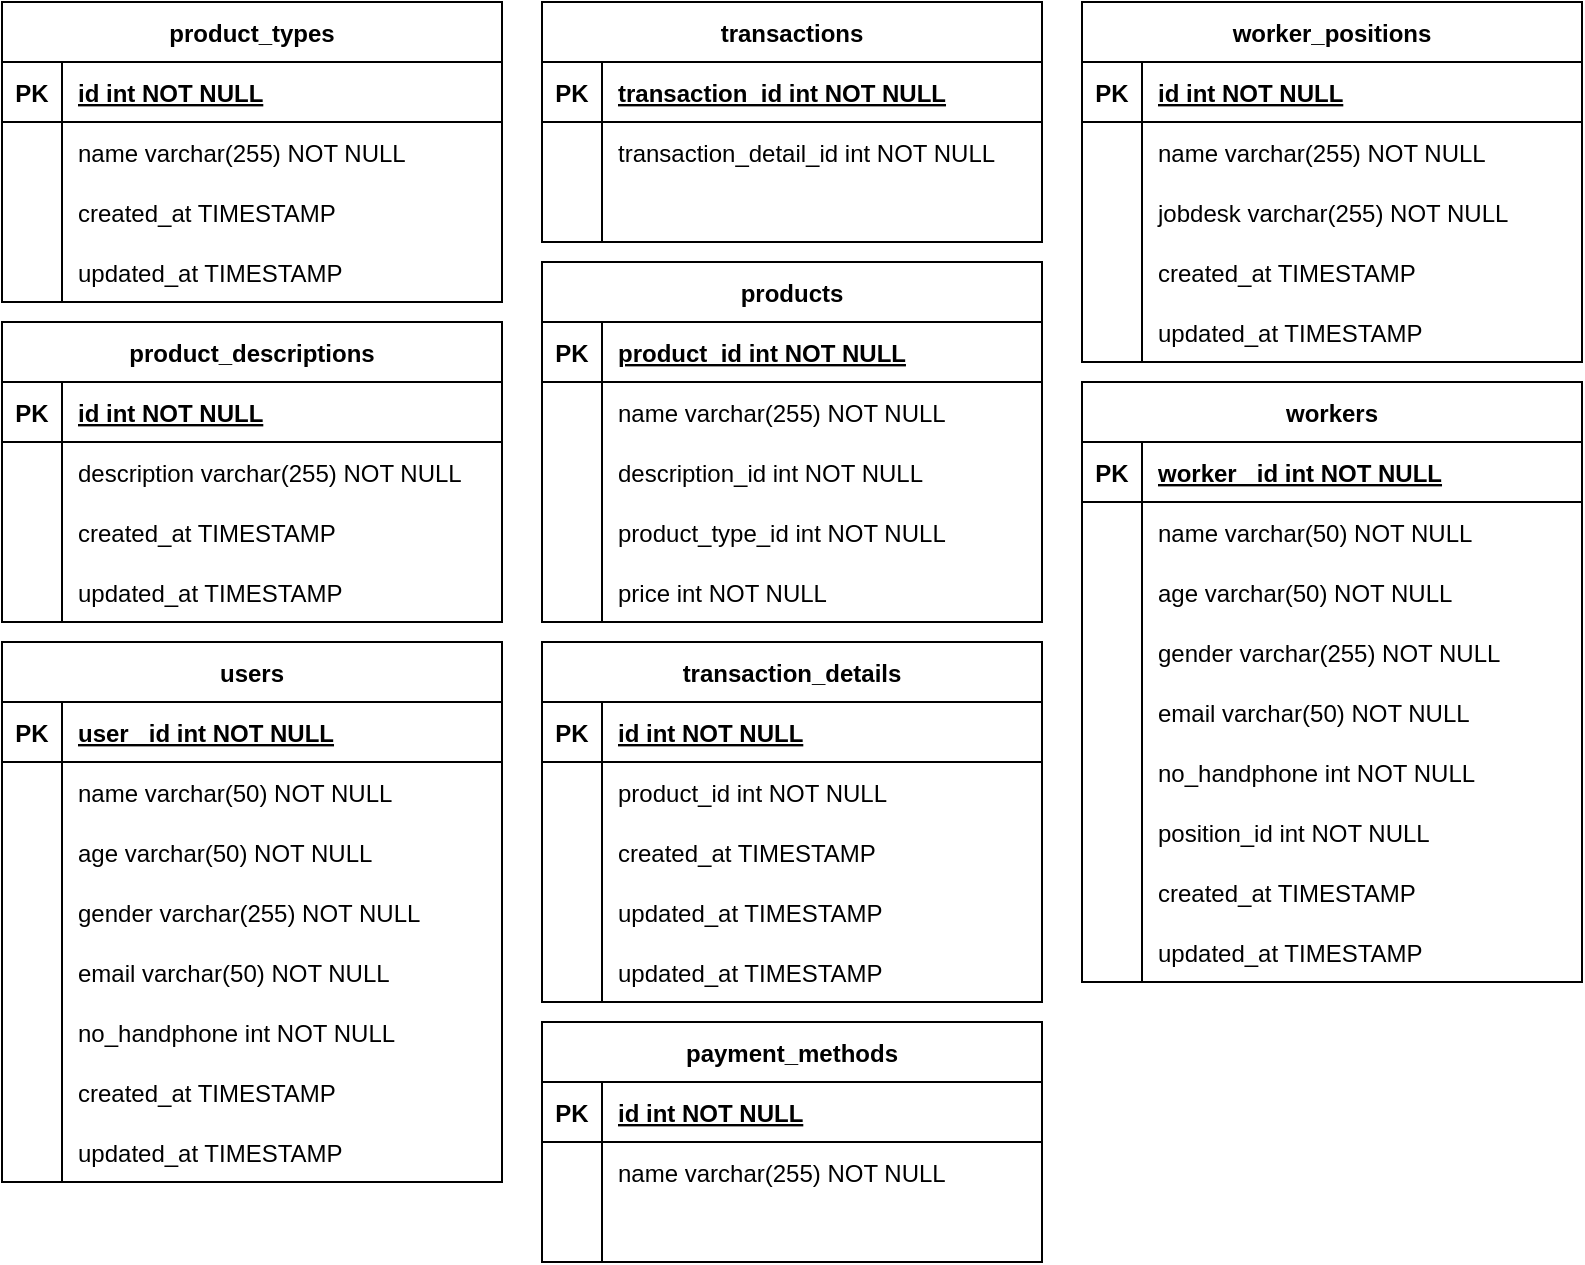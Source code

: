 <mxfile version="17.4.2" type="device" pages="3"><diagram id="R2lEEEUBdFMjLlhIrx00" name="ERD"><mxGraphModel dx="1102" dy="865" grid="1" gridSize="10" guides="1" tooltips="1" connect="1" arrows="1" fold="1" page="1" pageScale="1" pageWidth="1169" pageHeight="827" math="0" shadow="0" extFonts="Permanent Marker^https://fonts.googleapis.com/css?family=Permanent+Marker"><root><mxCell id="0"/><mxCell id="1" parent="0"/><mxCell id="C-vyLk0tnHw3VtMMgP7b-2" value="transactions" style="shape=table;startSize=30;container=1;collapsible=1;childLayout=tableLayout;fixedRows=1;rowLines=0;fontStyle=1;align=center;resizeLast=1;" parent="1" vertex="1"><mxGeometry x="310" y="40" width="250" height="120" as="geometry"/></mxCell><mxCell id="C-vyLk0tnHw3VtMMgP7b-3" value="" style="shape=partialRectangle;collapsible=0;dropTarget=0;pointerEvents=0;fillColor=none;points=[[0,0.5],[1,0.5]];portConstraint=eastwest;top=0;left=0;right=0;bottom=1;" parent="C-vyLk0tnHw3VtMMgP7b-2" vertex="1"><mxGeometry y="30" width="250" height="30" as="geometry"/></mxCell><mxCell id="C-vyLk0tnHw3VtMMgP7b-4" value="PK" style="shape=partialRectangle;overflow=hidden;connectable=0;fillColor=none;top=0;left=0;bottom=0;right=0;fontStyle=1;" parent="C-vyLk0tnHw3VtMMgP7b-3" vertex="1"><mxGeometry width="30" height="30" as="geometry"><mxRectangle width="30" height="30" as="alternateBounds"/></mxGeometry></mxCell><mxCell id="C-vyLk0tnHw3VtMMgP7b-5" value="transaction_id int NOT NULL " style="shape=partialRectangle;overflow=hidden;connectable=0;fillColor=none;top=0;left=0;bottom=0;right=0;align=left;spacingLeft=6;fontStyle=5;" parent="C-vyLk0tnHw3VtMMgP7b-3" vertex="1"><mxGeometry x="30" width="220" height="30" as="geometry"><mxRectangle width="220" height="30" as="alternateBounds"/></mxGeometry></mxCell><mxCell id="C-vyLk0tnHw3VtMMgP7b-6" value="" style="shape=partialRectangle;collapsible=0;dropTarget=0;pointerEvents=0;fillColor=none;points=[[0,0.5],[1,0.5]];portConstraint=eastwest;top=0;left=0;right=0;bottom=0;" parent="C-vyLk0tnHw3VtMMgP7b-2" vertex="1"><mxGeometry y="60" width="250" height="30" as="geometry"/></mxCell><mxCell id="C-vyLk0tnHw3VtMMgP7b-7" value="" style="shape=partialRectangle;overflow=hidden;connectable=0;fillColor=none;top=0;left=0;bottom=0;right=0;" parent="C-vyLk0tnHw3VtMMgP7b-6" vertex="1"><mxGeometry width="30" height="30" as="geometry"><mxRectangle width="30" height="30" as="alternateBounds"/></mxGeometry></mxCell><mxCell id="C-vyLk0tnHw3VtMMgP7b-8" value="transaction_detail_id int NOT NULL" style="shape=partialRectangle;overflow=hidden;connectable=0;fillColor=none;top=0;left=0;bottom=0;right=0;align=left;spacingLeft=6;" parent="C-vyLk0tnHw3VtMMgP7b-6" vertex="1"><mxGeometry x="30" width="220" height="30" as="geometry"><mxRectangle width="220" height="30" as="alternateBounds"/></mxGeometry></mxCell><mxCell id="C-vyLk0tnHw3VtMMgP7b-9" value="" style="shape=partialRectangle;collapsible=0;dropTarget=0;pointerEvents=0;fillColor=none;points=[[0,0.5],[1,0.5]];portConstraint=eastwest;top=0;left=0;right=0;bottom=0;" parent="C-vyLk0tnHw3VtMMgP7b-2" vertex="1"><mxGeometry y="90" width="250" height="30" as="geometry"/></mxCell><mxCell id="C-vyLk0tnHw3VtMMgP7b-10" value="" style="shape=partialRectangle;overflow=hidden;connectable=0;fillColor=none;top=0;left=0;bottom=0;right=0;" parent="C-vyLk0tnHw3VtMMgP7b-9" vertex="1"><mxGeometry width="30" height="30" as="geometry"><mxRectangle width="30" height="30" as="alternateBounds"/></mxGeometry></mxCell><mxCell id="C-vyLk0tnHw3VtMMgP7b-11" value="" style="shape=partialRectangle;overflow=hidden;connectable=0;fillColor=none;top=0;left=0;bottom=0;right=0;align=left;spacingLeft=6;" parent="C-vyLk0tnHw3VtMMgP7b-9" vertex="1"><mxGeometry x="30" width="220" height="30" as="geometry"><mxRectangle width="220" height="30" as="alternateBounds"/></mxGeometry></mxCell><mxCell id="C-vyLk0tnHw3VtMMgP7b-13" value="products" style="shape=table;startSize=30;container=1;collapsible=1;childLayout=tableLayout;fixedRows=1;rowLines=0;fontStyle=1;align=center;resizeLast=1;" parent="1" vertex="1"><mxGeometry x="310" y="170" width="250" height="180" as="geometry"/></mxCell><mxCell id="C-vyLk0tnHw3VtMMgP7b-14" value="" style="shape=partialRectangle;collapsible=0;dropTarget=0;pointerEvents=0;fillColor=none;points=[[0,0.5],[1,0.5]];portConstraint=eastwest;top=0;left=0;right=0;bottom=1;" parent="C-vyLk0tnHw3VtMMgP7b-13" vertex="1"><mxGeometry y="30" width="250" height="30" as="geometry"/></mxCell><mxCell id="C-vyLk0tnHw3VtMMgP7b-15" value="PK" style="shape=partialRectangle;overflow=hidden;connectable=0;fillColor=none;top=0;left=0;bottom=0;right=0;fontStyle=1;" parent="C-vyLk0tnHw3VtMMgP7b-14" vertex="1"><mxGeometry width="30" height="30" as="geometry"><mxRectangle width="30" height="30" as="alternateBounds"/></mxGeometry></mxCell><mxCell id="C-vyLk0tnHw3VtMMgP7b-16" value="product_id int NOT NULL " style="shape=partialRectangle;overflow=hidden;connectable=0;fillColor=none;top=0;left=0;bottom=0;right=0;align=left;spacingLeft=6;fontStyle=5;" parent="C-vyLk0tnHw3VtMMgP7b-14" vertex="1"><mxGeometry x="30" width="220" height="30" as="geometry"><mxRectangle width="220" height="30" as="alternateBounds"/></mxGeometry></mxCell><mxCell id="C-vyLk0tnHw3VtMMgP7b-17" value="" style="shape=partialRectangle;collapsible=0;dropTarget=0;pointerEvents=0;fillColor=none;points=[[0,0.5],[1,0.5]];portConstraint=eastwest;top=0;left=0;right=0;bottom=0;" parent="C-vyLk0tnHw3VtMMgP7b-13" vertex="1"><mxGeometry y="60" width="250" height="30" as="geometry"/></mxCell><mxCell id="C-vyLk0tnHw3VtMMgP7b-18" value="" style="shape=partialRectangle;overflow=hidden;connectable=0;fillColor=none;top=0;left=0;bottom=0;right=0;" parent="C-vyLk0tnHw3VtMMgP7b-17" vertex="1"><mxGeometry width="30" height="30" as="geometry"><mxRectangle width="30" height="30" as="alternateBounds"/></mxGeometry></mxCell><mxCell id="C-vyLk0tnHw3VtMMgP7b-19" value="name varchar(255) NOT NULL" style="shape=partialRectangle;overflow=hidden;connectable=0;fillColor=none;top=0;left=0;bottom=0;right=0;align=left;spacingLeft=6;" parent="C-vyLk0tnHw3VtMMgP7b-17" vertex="1"><mxGeometry x="30" width="220" height="30" as="geometry"><mxRectangle width="220" height="30" as="alternateBounds"/></mxGeometry></mxCell><mxCell id="CSPkr2W8YFF3L9LrlM6H-32" value="" style="shape=partialRectangle;collapsible=0;dropTarget=0;pointerEvents=0;fillColor=none;points=[[0,0.5],[1,0.5]];portConstraint=eastwest;top=0;left=0;right=0;bottom=0;" parent="C-vyLk0tnHw3VtMMgP7b-13" vertex="1"><mxGeometry y="90" width="250" height="30" as="geometry"/></mxCell><mxCell id="CSPkr2W8YFF3L9LrlM6H-33" value="" style="shape=partialRectangle;overflow=hidden;connectable=0;fillColor=none;top=0;left=0;bottom=0;right=0;" parent="CSPkr2W8YFF3L9LrlM6H-32" vertex="1"><mxGeometry width="30" height="30" as="geometry"><mxRectangle width="30" height="30" as="alternateBounds"/></mxGeometry></mxCell><mxCell id="CSPkr2W8YFF3L9LrlM6H-34" value="description_id int NOT NULL" style="shape=partialRectangle;overflow=hidden;connectable=0;fillColor=none;top=0;left=0;bottom=0;right=0;align=left;spacingLeft=6;" parent="CSPkr2W8YFF3L9LrlM6H-32" vertex="1"><mxGeometry x="30" width="220" height="30" as="geometry"><mxRectangle width="220" height="30" as="alternateBounds"/></mxGeometry></mxCell><mxCell id="CSPkr2W8YFF3L9LrlM6H-90" value="" style="shape=partialRectangle;collapsible=0;dropTarget=0;pointerEvents=0;fillColor=none;points=[[0,0.5],[1,0.5]];portConstraint=eastwest;top=0;left=0;right=0;bottom=0;" parent="C-vyLk0tnHw3VtMMgP7b-13" vertex="1"><mxGeometry y="120" width="250" height="30" as="geometry"/></mxCell><mxCell id="CSPkr2W8YFF3L9LrlM6H-91" value="" style="shape=partialRectangle;overflow=hidden;connectable=0;fillColor=none;top=0;left=0;bottom=0;right=0;" parent="CSPkr2W8YFF3L9LrlM6H-90" vertex="1"><mxGeometry width="30" height="30" as="geometry"><mxRectangle width="30" height="30" as="alternateBounds"/></mxGeometry></mxCell><mxCell id="CSPkr2W8YFF3L9LrlM6H-92" value="product_type_id int NOT NULL" style="shape=partialRectangle;overflow=hidden;connectable=0;fillColor=none;top=0;left=0;bottom=0;right=0;align=left;spacingLeft=6;" parent="CSPkr2W8YFF3L9LrlM6H-90" vertex="1"><mxGeometry x="30" width="220" height="30" as="geometry"><mxRectangle width="220" height="30" as="alternateBounds"/></mxGeometry></mxCell><mxCell id="CSPkr2W8YFF3L9LrlM6H-46" value="" style="shape=partialRectangle;collapsible=0;dropTarget=0;pointerEvents=0;fillColor=none;points=[[0,0.5],[1,0.5]];portConstraint=eastwest;top=0;left=0;right=0;bottom=0;" parent="C-vyLk0tnHw3VtMMgP7b-13" vertex="1"><mxGeometry y="150" width="250" height="30" as="geometry"/></mxCell><mxCell id="CSPkr2W8YFF3L9LrlM6H-47" value="" style="shape=partialRectangle;overflow=hidden;connectable=0;fillColor=none;top=0;left=0;bottom=0;right=0;" parent="CSPkr2W8YFF3L9LrlM6H-46" vertex="1"><mxGeometry width="30" height="30" as="geometry"><mxRectangle width="30" height="30" as="alternateBounds"/></mxGeometry></mxCell><mxCell id="CSPkr2W8YFF3L9LrlM6H-48" value="price int NOT NULL" style="shape=partialRectangle;overflow=hidden;connectable=0;fillColor=none;top=0;left=0;bottom=0;right=0;align=left;spacingLeft=6;" parent="CSPkr2W8YFF3L9LrlM6H-46" vertex="1"><mxGeometry x="30" width="220" height="30" as="geometry"><mxRectangle width="220" height="30" as="alternateBounds"/></mxGeometry></mxCell><mxCell id="C-vyLk0tnHw3VtMMgP7b-23" value="workers" style="shape=table;startSize=30;container=1;collapsible=1;childLayout=tableLayout;fixedRows=1;rowLines=0;fontStyle=1;align=center;resizeLast=1;" parent="1" vertex="1"><mxGeometry x="580" y="230" width="250" height="300" as="geometry"/></mxCell><mxCell id="C-vyLk0tnHw3VtMMgP7b-24" value="" style="shape=partialRectangle;collapsible=0;dropTarget=0;pointerEvents=0;fillColor=none;points=[[0,0.5],[1,0.5]];portConstraint=eastwest;top=0;left=0;right=0;bottom=1;" parent="C-vyLk0tnHw3VtMMgP7b-23" vertex="1"><mxGeometry y="30" width="250" height="30" as="geometry"/></mxCell><mxCell id="C-vyLk0tnHw3VtMMgP7b-25" value="PK" style="shape=partialRectangle;overflow=hidden;connectable=0;fillColor=none;top=0;left=0;bottom=0;right=0;fontStyle=1;" parent="C-vyLk0tnHw3VtMMgP7b-24" vertex="1"><mxGeometry width="30" height="30" as="geometry"><mxRectangle width="30" height="30" as="alternateBounds"/></mxGeometry></mxCell><mxCell id="C-vyLk0tnHw3VtMMgP7b-26" value="worker _id int NOT NULL" style="shape=partialRectangle;overflow=hidden;connectable=0;fillColor=none;top=0;left=0;bottom=0;right=0;align=left;spacingLeft=6;fontStyle=5;" parent="C-vyLk0tnHw3VtMMgP7b-24" vertex="1"><mxGeometry x="30" width="220" height="30" as="geometry"><mxRectangle width="220" height="30" as="alternateBounds"/></mxGeometry></mxCell><mxCell id="C-vyLk0tnHw3VtMMgP7b-27" value="" style="shape=partialRectangle;collapsible=0;dropTarget=0;pointerEvents=0;fillColor=none;points=[[0,0.5],[1,0.5]];portConstraint=eastwest;top=0;left=0;right=0;bottom=0;" parent="C-vyLk0tnHw3VtMMgP7b-23" vertex="1"><mxGeometry y="60" width="250" height="30" as="geometry"/></mxCell><mxCell id="C-vyLk0tnHw3VtMMgP7b-28" value="" style="shape=partialRectangle;overflow=hidden;connectable=0;fillColor=none;top=0;left=0;bottom=0;right=0;" parent="C-vyLk0tnHw3VtMMgP7b-27" vertex="1"><mxGeometry width="30" height="30" as="geometry"><mxRectangle width="30" height="30" as="alternateBounds"/></mxGeometry></mxCell><mxCell id="C-vyLk0tnHw3VtMMgP7b-29" value="name varchar(50) NOT NULL" style="shape=partialRectangle;overflow=hidden;connectable=0;fillColor=none;top=0;left=0;bottom=0;right=0;align=left;spacingLeft=6;" parent="C-vyLk0tnHw3VtMMgP7b-27" vertex="1"><mxGeometry x="30" width="220" height="30" as="geometry"><mxRectangle width="220" height="30" as="alternateBounds"/></mxGeometry></mxCell><mxCell id="CSPkr2W8YFF3L9LrlM6H-10" value="" style="shape=partialRectangle;collapsible=0;dropTarget=0;pointerEvents=0;fillColor=none;points=[[0,0.5],[1,0.5]];portConstraint=eastwest;top=0;left=0;right=0;bottom=0;" parent="C-vyLk0tnHw3VtMMgP7b-23" vertex="1"><mxGeometry y="90" width="250" height="30" as="geometry"/></mxCell><mxCell id="CSPkr2W8YFF3L9LrlM6H-11" value="" style="shape=partialRectangle;overflow=hidden;connectable=0;fillColor=none;top=0;left=0;bottom=0;right=0;" parent="CSPkr2W8YFF3L9LrlM6H-10" vertex="1"><mxGeometry width="30" height="30" as="geometry"><mxRectangle width="30" height="30" as="alternateBounds"/></mxGeometry></mxCell><mxCell id="CSPkr2W8YFF3L9LrlM6H-12" value="age varchar(50) NOT NULL" style="shape=partialRectangle;overflow=hidden;connectable=0;fillColor=none;top=0;left=0;bottom=0;right=0;align=left;spacingLeft=6;" parent="CSPkr2W8YFF3L9LrlM6H-10" vertex="1"><mxGeometry x="30" width="220" height="30" as="geometry"><mxRectangle width="220" height="30" as="alternateBounds"/></mxGeometry></mxCell><mxCell id="CSPkr2W8YFF3L9LrlM6H-13" value="" style="shape=partialRectangle;collapsible=0;dropTarget=0;pointerEvents=0;fillColor=none;points=[[0,0.5],[1,0.5]];portConstraint=eastwest;top=0;left=0;right=0;bottom=0;" parent="C-vyLk0tnHw3VtMMgP7b-23" vertex="1"><mxGeometry y="120" width="250" height="30" as="geometry"/></mxCell><mxCell id="CSPkr2W8YFF3L9LrlM6H-14" value="" style="shape=partialRectangle;overflow=hidden;connectable=0;fillColor=none;top=0;left=0;bottom=0;right=0;" parent="CSPkr2W8YFF3L9LrlM6H-13" vertex="1"><mxGeometry width="30" height="30" as="geometry"><mxRectangle width="30" height="30" as="alternateBounds"/></mxGeometry></mxCell><mxCell id="CSPkr2W8YFF3L9LrlM6H-15" value="gender varchar(255) NOT NULL" style="shape=partialRectangle;overflow=hidden;connectable=0;fillColor=none;top=0;left=0;bottom=0;right=0;align=left;spacingLeft=6;" parent="CSPkr2W8YFF3L9LrlM6H-13" vertex="1"><mxGeometry x="30" width="220" height="30" as="geometry"><mxRectangle width="220" height="30" as="alternateBounds"/></mxGeometry></mxCell><mxCell id="CSPkr2W8YFF3L9LrlM6H-16" value="" style="shape=partialRectangle;collapsible=0;dropTarget=0;pointerEvents=0;fillColor=none;points=[[0,0.5],[1,0.5]];portConstraint=eastwest;top=0;left=0;right=0;bottom=0;" parent="C-vyLk0tnHw3VtMMgP7b-23" vertex="1"><mxGeometry y="150" width="250" height="30" as="geometry"/></mxCell><mxCell id="CSPkr2W8YFF3L9LrlM6H-17" value="" style="shape=partialRectangle;overflow=hidden;connectable=0;fillColor=none;top=0;left=0;bottom=0;right=0;" parent="CSPkr2W8YFF3L9LrlM6H-16" vertex="1"><mxGeometry width="30" height="30" as="geometry"><mxRectangle width="30" height="30" as="alternateBounds"/></mxGeometry></mxCell><mxCell id="CSPkr2W8YFF3L9LrlM6H-18" value="email varchar(50) NOT NULL" style="shape=partialRectangle;overflow=hidden;connectable=0;fillColor=none;top=0;left=0;bottom=0;right=0;align=left;spacingLeft=6;" parent="CSPkr2W8YFF3L9LrlM6H-16" vertex="1"><mxGeometry x="30" width="220" height="30" as="geometry"><mxRectangle width="220" height="30" as="alternateBounds"/></mxGeometry></mxCell><mxCell id="CSPkr2W8YFF3L9LrlM6H-19" value="" style="shape=partialRectangle;collapsible=0;dropTarget=0;pointerEvents=0;fillColor=none;points=[[0,0.5],[1,0.5]];portConstraint=eastwest;top=0;left=0;right=0;bottom=0;" parent="C-vyLk0tnHw3VtMMgP7b-23" vertex="1"><mxGeometry y="180" width="250" height="30" as="geometry"/></mxCell><mxCell id="CSPkr2W8YFF3L9LrlM6H-20" value="" style="shape=partialRectangle;overflow=hidden;connectable=0;fillColor=none;top=0;left=0;bottom=0;right=0;" parent="CSPkr2W8YFF3L9LrlM6H-19" vertex="1"><mxGeometry width="30" height="30" as="geometry"><mxRectangle width="30" height="30" as="alternateBounds"/></mxGeometry></mxCell><mxCell id="CSPkr2W8YFF3L9LrlM6H-21" value="no_handphone int NOT NULL" style="shape=partialRectangle;overflow=hidden;connectable=0;fillColor=none;top=0;left=0;bottom=0;right=0;align=left;spacingLeft=6;" parent="CSPkr2W8YFF3L9LrlM6H-19" vertex="1"><mxGeometry x="30" width="220" height="30" as="geometry"><mxRectangle width="220" height="30" as="alternateBounds"/></mxGeometry></mxCell><mxCell id="CSPkr2W8YFF3L9LrlM6H-22" value="" style="shape=partialRectangle;collapsible=0;dropTarget=0;pointerEvents=0;fillColor=none;points=[[0,0.5],[1,0.5]];portConstraint=eastwest;top=0;left=0;right=0;bottom=0;" parent="C-vyLk0tnHw3VtMMgP7b-23" vertex="1"><mxGeometry y="210" width="250" height="30" as="geometry"/></mxCell><mxCell id="CSPkr2W8YFF3L9LrlM6H-23" value="" style="shape=partialRectangle;overflow=hidden;connectable=0;fillColor=none;top=0;left=0;bottom=0;right=0;" parent="CSPkr2W8YFF3L9LrlM6H-22" vertex="1"><mxGeometry width="30" height="30" as="geometry"><mxRectangle width="30" height="30" as="alternateBounds"/></mxGeometry></mxCell><mxCell id="CSPkr2W8YFF3L9LrlM6H-24" value="position_id int NOT NULL" style="shape=partialRectangle;overflow=hidden;connectable=0;fillColor=none;top=0;left=0;bottom=0;right=0;align=left;spacingLeft=6;" parent="CSPkr2W8YFF3L9LrlM6H-22" vertex="1"><mxGeometry x="30" width="220" height="30" as="geometry"><mxRectangle width="220" height="30" as="alternateBounds"/></mxGeometry></mxCell><mxCell id="CSPkr2W8YFF3L9LrlM6H-26" value="" style="shape=partialRectangle;collapsible=0;dropTarget=0;pointerEvents=0;fillColor=none;points=[[0,0.5],[1,0.5]];portConstraint=eastwest;top=0;left=0;right=0;bottom=0;" parent="C-vyLk0tnHw3VtMMgP7b-23" vertex="1"><mxGeometry y="240" width="250" height="30" as="geometry"/></mxCell><mxCell id="CSPkr2W8YFF3L9LrlM6H-27" value="" style="shape=partialRectangle;overflow=hidden;connectable=0;fillColor=none;top=0;left=0;bottom=0;right=0;" parent="CSPkr2W8YFF3L9LrlM6H-26" vertex="1"><mxGeometry width="30" height="30" as="geometry"><mxRectangle width="30" height="30" as="alternateBounds"/></mxGeometry></mxCell><mxCell id="CSPkr2W8YFF3L9LrlM6H-28" value="created_at TIMESTAMP" style="shape=partialRectangle;overflow=hidden;connectable=0;fillColor=none;top=0;left=0;bottom=0;right=0;align=left;spacingLeft=6;" parent="CSPkr2W8YFF3L9LrlM6H-26" vertex="1"><mxGeometry x="30" width="220" height="30" as="geometry"><mxRectangle width="220" height="30" as="alternateBounds"/></mxGeometry></mxCell><mxCell id="CSPkr2W8YFF3L9LrlM6H-123" value="" style="shape=partialRectangle;collapsible=0;dropTarget=0;pointerEvents=0;fillColor=none;points=[[0,0.5],[1,0.5]];portConstraint=eastwest;top=0;left=0;right=0;bottom=0;" parent="C-vyLk0tnHw3VtMMgP7b-23" vertex="1"><mxGeometry y="270" width="250" height="30" as="geometry"/></mxCell><mxCell id="CSPkr2W8YFF3L9LrlM6H-124" value="" style="shape=partialRectangle;overflow=hidden;connectable=0;fillColor=none;top=0;left=0;bottom=0;right=0;" parent="CSPkr2W8YFF3L9LrlM6H-123" vertex="1"><mxGeometry width="30" height="30" as="geometry"><mxRectangle width="30" height="30" as="alternateBounds"/></mxGeometry></mxCell><mxCell id="CSPkr2W8YFF3L9LrlM6H-125" value="updated_at TIMESTAMP" style="shape=partialRectangle;overflow=hidden;connectable=0;fillColor=none;top=0;left=0;bottom=0;right=0;align=left;spacingLeft=6;" parent="CSPkr2W8YFF3L9LrlM6H-123" vertex="1"><mxGeometry x="30" width="220" height="30" as="geometry"><mxRectangle width="220" height="30" as="alternateBounds"/></mxGeometry></mxCell><mxCell id="CSPkr2W8YFF3L9LrlM6H-36" value="product_descriptions" style="shape=table;startSize=30;container=1;collapsible=1;childLayout=tableLayout;fixedRows=1;rowLines=0;fontStyle=1;align=center;resizeLast=1;" parent="1" vertex="1"><mxGeometry x="40" y="200" width="250" height="150" as="geometry"/></mxCell><mxCell id="CSPkr2W8YFF3L9LrlM6H-37" value="" style="shape=partialRectangle;collapsible=0;dropTarget=0;pointerEvents=0;fillColor=none;points=[[0,0.5],[1,0.5]];portConstraint=eastwest;top=0;left=0;right=0;bottom=1;" parent="CSPkr2W8YFF3L9LrlM6H-36" vertex="1"><mxGeometry y="30" width="250" height="30" as="geometry"/></mxCell><mxCell id="CSPkr2W8YFF3L9LrlM6H-38" value="PK" style="shape=partialRectangle;overflow=hidden;connectable=0;fillColor=none;top=0;left=0;bottom=0;right=0;fontStyle=1;" parent="CSPkr2W8YFF3L9LrlM6H-37" vertex="1"><mxGeometry width="30" height="30" as="geometry"><mxRectangle width="30" height="30" as="alternateBounds"/></mxGeometry></mxCell><mxCell id="CSPkr2W8YFF3L9LrlM6H-39" value="id int NOT NULL " style="shape=partialRectangle;overflow=hidden;connectable=0;fillColor=none;top=0;left=0;bottom=0;right=0;align=left;spacingLeft=6;fontStyle=5;" parent="CSPkr2W8YFF3L9LrlM6H-37" vertex="1"><mxGeometry x="30" width="220" height="30" as="geometry"><mxRectangle width="220" height="30" as="alternateBounds"/></mxGeometry></mxCell><mxCell id="CSPkr2W8YFF3L9LrlM6H-40" value="" style="shape=partialRectangle;collapsible=0;dropTarget=0;pointerEvents=0;fillColor=none;points=[[0,0.5],[1,0.5]];portConstraint=eastwest;top=0;left=0;right=0;bottom=0;" parent="CSPkr2W8YFF3L9LrlM6H-36" vertex="1"><mxGeometry y="60" width="250" height="30" as="geometry"/></mxCell><mxCell id="CSPkr2W8YFF3L9LrlM6H-41" value="" style="shape=partialRectangle;overflow=hidden;connectable=0;fillColor=none;top=0;left=0;bottom=0;right=0;" parent="CSPkr2W8YFF3L9LrlM6H-40" vertex="1"><mxGeometry width="30" height="30" as="geometry"><mxRectangle width="30" height="30" as="alternateBounds"/></mxGeometry></mxCell><mxCell id="CSPkr2W8YFF3L9LrlM6H-42" value="description varchar(255) NOT NULL" style="shape=partialRectangle;overflow=hidden;connectable=0;fillColor=none;top=0;left=0;bottom=0;right=0;align=left;spacingLeft=6;" parent="CSPkr2W8YFF3L9LrlM6H-40" vertex="1"><mxGeometry x="30" width="220" height="30" as="geometry"><mxRectangle width="220" height="30" as="alternateBounds"/></mxGeometry></mxCell><mxCell id="CSPkr2W8YFF3L9LrlM6H-111" value="" style="shape=partialRectangle;collapsible=0;dropTarget=0;pointerEvents=0;fillColor=none;points=[[0,0.5],[1,0.5]];portConstraint=eastwest;top=0;left=0;right=0;bottom=0;" parent="CSPkr2W8YFF3L9LrlM6H-36" vertex="1"><mxGeometry y="90" width="250" height="30" as="geometry"/></mxCell><mxCell id="CSPkr2W8YFF3L9LrlM6H-112" value="" style="shape=partialRectangle;overflow=hidden;connectable=0;fillColor=none;top=0;left=0;bottom=0;right=0;" parent="CSPkr2W8YFF3L9LrlM6H-111" vertex="1"><mxGeometry width="30" height="30" as="geometry"><mxRectangle width="30" height="30" as="alternateBounds"/></mxGeometry></mxCell><mxCell id="CSPkr2W8YFF3L9LrlM6H-113" value="created_at TIMESTAMP" style="shape=partialRectangle;overflow=hidden;connectable=0;fillColor=none;top=0;left=0;bottom=0;right=0;align=left;spacingLeft=6;" parent="CSPkr2W8YFF3L9LrlM6H-111" vertex="1"><mxGeometry x="30" width="220" height="30" as="geometry"><mxRectangle width="220" height="30" as="alternateBounds"/></mxGeometry></mxCell><mxCell id="CSPkr2W8YFF3L9LrlM6H-115" value="" style="shape=partialRectangle;collapsible=0;dropTarget=0;pointerEvents=0;fillColor=none;points=[[0,0.5],[1,0.5]];portConstraint=eastwest;top=0;left=0;right=0;bottom=0;" parent="CSPkr2W8YFF3L9LrlM6H-36" vertex="1"><mxGeometry y="120" width="250" height="30" as="geometry"/></mxCell><mxCell id="CSPkr2W8YFF3L9LrlM6H-116" value="" style="shape=partialRectangle;overflow=hidden;connectable=0;fillColor=none;top=0;left=0;bottom=0;right=0;" parent="CSPkr2W8YFF3L9LrlM6H-115" vertex="1"><mxGeometry width="30" height="30" as="geometry"><mxRectangle width="30" height="30" as="alternateBounds"/></mxGeometry></mxCell><mxCell id="CSPkr2W8YFF3L9LrlM6H-117" value="updated_at TIMESTAMP" style="shape=partialRectangle;overflow=hidden;connectable=0;fillColor=none;top=0;left=0;bottom=0;right=0;align=left;spacingLeft=6;" parent="CSPkr2W8YFF3L9LrlM6H-115" vertex="1"><mxGeometry x="30" width="220" height="30" as="geometry"><mxRectangle width="220" height="30" as="alternateBounds"/></mxGeometry></mxCell><mxCell id="CSPkr2W8YFF3L9LrlM6H-74" value="worker_positions" style="shape=table;startSize=30;container=1;collapsible=1;childLayout=tableLayout;fixedRows=1;rowLines=0;fontStyle=1;align=center;resizeLast=1;" parent="1" vertex="1"><mxGeometry x="580" y="40" width="250" height="180" as="geometry"/></mxCell><mxCell id="CSPkr2W8YFF3L9LrlM6H-75" value="" style="shape=partialRectangle;collapsible=0;dropTarget=0;pointerEvents=0;fillColor=none;points=[[0,0.5],[1,0.5]];portConstraint=eastwest;top=0;left=0;right=0;bottom=1;" parent="CSPkr2W8YFF3L9LrlM6H-74" vertex="1"><mxGeometry y="30" width="250" height="30" as="geometry"/></mxCell><mxCell id="CSPkr2W8YFF3L9LrlM6H-76" value="PK" style="shape=partialRectangle;overflow=hidden;connectable=0;fillColor=none;top=0;left=0;bottom=0;right=0;fontStyle=1;" parent="CSPkr2W8YFF3L9LrlM6H-75" vertex="1"><mxGeometry width="30" height="30" as="geometry"><mxRectangle width="30" height="30" as="alternateBounds"/></mxGeometry></mxCell><mxCell id="CSPkr2W8YFF3L9LrlM6H-77" value="id int NOT NULL " style="shape=partialRectangle;overflow=hidden;connectable=0;fillColor=none;top=0;left=0;bottom=0;right=0;align=left;spacingLeft=6;fontStyle=5;" parent="CSPkr2W8YFF3L9LrlM6H-75" vertex="1"><mxGeometry x="30" width="220" height="30" as="geometry"><mxRectangle width="220" height="30" as="alternateBounds"/></mxGeometry></mxCell><mxCell id="CSPkr2W8YFF3L9LrlM6H-78" value="" style="shape=partialRectangle;collapsible=0;dropTarget=0;pointerEvents=0;fillColor=none;points=[[0,0.5],[1,0.5]];portConstraint=eastwest;top=0;left=0;right=0;bottom=0;" parent="CSPkr2W8YFF3L9LrlM6H-74" vertex="1"><mxGeometry y="60" width="250" height="30" as="geometry"/></mxCell><mxCell id="CSPkr2W8YFF3L9LrlM6H-79" value="" style="shape=partialRectangle;overflow=hidden;connectable=0;fillColor=none;top=0;left=0;bottom=0;right=0;" parent="CSPkr2W8YFF3L9LrlM6H-78" vertex="1"><mxGeometry width="30" height="30" as="geometry"><mxRectangle width="30" height="30" as="alternateBounds"/></mxGeometry></mxCell><mxCell id="CSPkr2W8YFF3L9LrlM6H-80" value="name varchar(255) NOT NULL" style="shape=partialRectangle;overflow=hidden;connectable=0;fillColor=none;top=0;left=0;bottom=0;right=0;align=left;spacingLeft=6;" parent="CSPkr2W8YFF3L9LrlM6H-78" vertex="1"><mxGeometry x="30" width="220" height="30" as="geometry"><mxRectangle width="220" height="30" as="alternateBounds"/></mxGeometry></mxCell><mxCell id="CSPkr2W8YFF3L9LrlM6H-81" value="" style="shape=partialRectangle;collapsible=0;dropTarget=0;pointerEvents=0;fillColor=none;points=[[0,0.5],[1,0.5]];portConstraint=eastwest;top=0;left=0;right=0;bottom=0;" parent="CSPkr2W8YFF3L9LrlM6H-74" vertex="1"><mxGeometry y="90" width="250" height="30" as="geometry"/></mxCell><mxCell id="CSPkr2W8YFF3L9LrlM6H-82" value="" style="shape=partialRectangle;overflow=hidden;connectable=0;fillColor=none;top=0;left=0;bottom=0;right=0;" parent="CSPkr2W8YFF3L9LrlM6H-81" vertex="1"><mxGeometry width="30" height="30" as="geometry"><mxRectangle width="30" height="30" as="alternateBounds"/></mxGeometry></mxCell><mxCell id="CSPkr2W8YFF3L9LrlM6H-83" value="jobdesk varchar(255) NOT NULL" style="shape=partialRectangle;overflow=hidden;connectable=0;fillColor=none;top=0;left=0;bottom=0;right=0;align=left;spacingLeft=6;" parent="CSPkr2W8YFF3L9LrlM6H-81" vertex="1"><mxGeometry x="30" width="220" height="30" as="geometry"><mxRectangle width="220" height="30" as="alternateBounds"/></mxGeometry></mxCell><mxCell id="CSPkr2W8YFF3L9LrlM6H-84" value="" style="shape=partialRectangle;collapsible=0;dropTarget=0;pointerEvents=0;fillColor=none;points=[[0,0.5],[1,0.5]];portConstraint=eastwest;top=0;left=0;right=0;bottom=0;" parent="CSPkr2W8YFF3L9LrlM6H-74" vertex="1"><mxGeometry y="120" width="250" height="30" as="geometry"/></mxCell><mxCell id="CSPkr2W8YFF3L9LrlM6H-85" value="" style="shape=partialRectangle;overflow=hidden;connectable=0;fillColor=none;top=0;left=0;bottom=0;right=0;" parent="CSPkr2W8YFF3L9LrlM6H-84" vertex="1"><mxGeometry width="30" height="30" as="geometry"><mxRectangle width="30" height="30" as="alternateBounds"/></mxGeometry></mxCell><mxCell id="CSPkr2W8YFF3L9LrlM6H-86" value="created_at TIMESTAMP" style="shape=partialRectangle;overflow=hidden;connectable=0;fillColor=none;top=0;left=0;bottom=0;right=0;align=left;spacingLeft=6;" parent="CSPkr2W8YFF3L9LrlM6H-84" vertex="1"><mxGeometry x="30" width="220" height="30" as="geometry"><mxRectangle width="220" height="30" as="alternateBounds"/></mxGeometry></mxCell><mxCell id="CSPkr2W8YFF3L9LrlM6H-87" value="" style="shape=partialRectangle;collapsible=0;dropTarget=0;pointerEvents=0;fillColor=none;points=[[0,0.5],[1,0.5]];portConstraint=eastwest;top=0;left=0;right=0;bottom=0;" parent="CSPkr2W8YFF3L9LrlM6H-74" vertex="1"><mxGeometry y="150" width="250" height="30" as="geometry"/></mxCell><mxCell id="CSPkr2W8YFF3L9LrlM6H-88" value="" style="shape=partialRectangle;overflow=hidden;connectable=0;fillColor=none;top=0;left=0;bottom=0;right=0;" parent="CSPkr2W8YFF3L9LrlM6H-87" vertex="1"><mxGeometry width="30" height="30" as="geometry"><mxRectangle width="30" height="30" as="alternateBounds"/></mxGeometry></mxCell><mxCell id="CSPkr2W8YFF3L9LrlM6H-89" value="updated_at TIMESTAMP" style="shape=partialRectangle;overflow=hidden;connectable=0;fillColor=none;top=0;left=0;bottom=0;right=0;align=left;spacingLeft=6;" parent="CSPkr2W8YFF3L9LrlM6H-87" vertex="1"><mxGeometry x="30" width="220" height="30" as="geometry"><mxRectangle width="220" height="30" as="alternateBounds"/></mxGeometry></mxCell><mxCell id="CSPkr2W8YFF3L9LrlM6H-93" value="product_types" style="shape=table;startSize=30;container=1;collapsible=1;childLayout=tableLayout;fixedRows=1;rowLines=0;fontStyle=1;align=center;resizeLast=1;" parent="1" vertex="1"><mxGeometry x="40" y="40" width="250" height="150" as="geometry"/></mxCell><mxCell id="CSPkr2W8YFF3L9LrlM6H-94" value="" style="shape=partialRectangle;collapsible=0;dropTarget=0;pointerEvents=0;fillColor=none;points=[[0,0.5],[1,0.5]];portConstraint=eastwest;top=0;left=0;right=0;bottom=1;" parent="CSPkr2W8YFF3L9LrlM6H-93" vertex="1"><mxGeometry y="30" width="250" height="30" as="geometry"/></mxCell><mxCell id="CSPkr2W8YFF3L9LrlM6H-95" value="PK" style="shape=partialRectangle;overflow=hidden;connectable=0;fillColor=none;top=0;left=0;bottom=0;right=0;fontStyle=1;" parent="CSPkr2W8YFF3L9LrlM6H-94" vertex="1"><mxGeometry width="30" height="30" as="geometry"><mxRectangle width="30" height="30" as="alternateBounds"/></mxGeometry></mxCell><mxCell id="CSPkr2W8YFF3L9LrlM6H-96" value="id int NOT NULL " style="shape=partialRectangle;overflow=hidden;connectable=0;fillColor=none;top=0;left=0;bottom=0;right=0;align=left;spacingLeft=6;fontStyle=5;" parent="CSPkr2W8YFF3L9LrlM6H-94" vertex="1"><mxGeometry x="30" width="220" height="30" as="geometry"><mxRectangle width="220" height="30" as="alternateBounds"/></mxGeometry></mxCell><mxCell id="CSPkr2W8YFF3L9LrlM6H-97" value="" style="shape=partialRectangle;collapsible=0;dropTarget=0;pointerEvents=0;fillColor=none;points=[[0,0.5],[1,0.5]];portConstraint=eastwest;top=0;left=0;right=0;bottom=0;" parent="CSPkr2W8YFF3L9LrlM6H-93" vertex="1"><mxGeometry y="60" width="250" height="30" as="geometry"/></mxCell><mxCell id="CSPkr2W8YFF3L9LrlM6H-98" value="" style="shape=partialRectangle;overflow=hidden;connectable=0;fillColor=none;top=0;left=0;bottom=0;right=0;" parent="CSPkr2W8YFF3L9LrlM6H-97" vertex="1"><mxGeometry width="30" height="30" as="geometry"><mxRectangle width="30" height="30" as="alternateBounds"/></mxGeometry></mxCell><mxCell id="CSPkr2W8YFF3L9LrlM6H-99" value="name varchar(255) NOT NULL" style="shape=partialRectangle;overflow=hidden;connectable=0;fillColor=none;top=0;left=0;bottom=0;right=0;align=left;spacingLeft=6;" parent="CSPkr2W8YFF3L9LrlM6H-97" vertex="1"><mxGeometry x="30" width="220" height="30" as="geometry"><mxRectangle width="220" height="30" as="alternateBounds"/></mxGeometry></mxCell><mxCell id="CSPkr2W8YFF3L9LrlM6H-101" value="" style="shape=partialRectangle;collapsible=0;dropTarget=0;pointerEvents=0;fillColor=none;points=[[0,0.5],[1,0.5]];portConstraint=eastwest;top=0;left=0;right=0;bottom=0;" parent="CSPkr2W8YFF3L9LrlM6H-93" vertex="1"><mxGeometry y="90" width="250" height="30" as="geometry"/></mxCell><mxCell id="CSPkr2W8YFF3L9LrlM6H-102" value="" style="shape=partialRectangle;overflow=hidden;connectable=0;fillColor=none;top=0;left=0;bottom=0;right=0;" parent="CSPkr2W8YFF3L9LrlM6H-101" vertex="1"><mxGeometry width="30" height="30" as="geometry"><mxRectangle width="30" height="30" as="alternateBounds"/></mxGeometry></mxCell><mxCell id="CSPkr2W8YFF3L9LrlM6H-103" value="created_at TIMESTAMP" style="shape=partialRectangle;overflow=hidden;connectable=0;fillColor=none;top=0;left=0;bottom=0;right=0;align=left;spacingLeft=6;" parent="CSPkr2W8YFF3L9LrlM6H-101" vertex="1"><mxGeometry x="30" width="220" height="30" as="geometry"><mxRectangle width="220" height="30" as="alternateBounds"/></mxGeometry></mxCell><mxCell id="CSPkr2W8YFF3L9LrlM6H-104" value="" style="shape=partialRectangle;collapsible=0;dropTarget=0;pointerEvents=0;fillColor=none;points=[[0,0.5],[1,0.5]];portConstraint=eastwest;top=0;left=0;right=0;bottom=0;" parent="CSPkr2W8YFF3L9LrlM6H-93" vertex="1"><mxGeometry y="120" width="250" height="30" as="geometry"/></mxCell><mxCell id="CSPkr2W8YFF3L9LrlM6H-105" value="" style="shape=partialRectangle;overflow=hidden;connectable=0;fillColor=none;top=0;left=0;bottom=0;right=0;" parent="CSPkr2W8YFF3L9LrlM6H-104" vertex="1"><mxGeometry width="30" height="30" as="geometry"><mxRectangle width="30" height="30" as="alternateBounds"/></mxGeometry></mxCell><mxCell id="CSPkr2W8YFF3L9LrlM6H-106" value="updated_at TIMESTAMP" style="shape=partialRectangle;overflow=hidden;connectable=0;fillColor=none;top=0;left=0;bottom=0;right=0;align=left;spacingLeft=6;" parent="CSPkr2W8YFF3L9LrlM6H-104" vertex="1"><mxGeometry x="30" width="220" height="30" as="geometry"><mxRectangle width="220" height="30" as="alternateBounds"/></mxGeometry></mxCell><mxCell id="CSPkr2W8YFF3L9LrlM6H-139" value="users" style="shape=table;startSize=30;container=1;collapsible=1;childLayout=tableLayout;fixedRows=1;rowLines=0;fontStyle=1;align=center;resizeLast=1;" parent="1" vertex="1"><mxGeometry x="40" y="360" width="250" height="270" as="geometry"/></mxCell><mxCell id="CSPkr2W8YFF3L9LrlM6H-140" value="" style="shape=partialRectangle;collapsible=0;dropTarget=0;pointerEvents=0;fillColor=none;points=[[0,0.5],[1,0.5]];portConstraint=eastwest;top=0;left=0;right=0;bottom=1;" parent="CSPkr2W8YFF3L9LrlM6H-139" vertex="1"><mxGeometry y="30" width="250" height="30" as="geometry"/></mxCell><mxCell id="CSPkr2W8YFF3L9LrlM6H-141" value="PK" style="shape=partialRectangle;overflow=hidden;connectable=0;fillColor=none;top=0;left=0;bottom=0;right=0;fontStyle=1;" parent="CSPkr2W8YFF3L9LrlM6H-140" vertex="1"><mxGeometry width="30" height="30" as="geometry"><mxRectangle width="30" height="30" as="alternateBounds"/></mxGeometry></mxCell><mxCell id="CSPkr2W8YFF3L9LrlM6H-142" value="user _id int NOT NULL" style="shape=partialRectangle;overflow=hidden;connectable=0;fillColor=none;top=0;left=0;bottom=0;right=0;align=left;spacingLeft=6;fontStyle=5;" parent="CSPkr2W8YFF3L9LrlM6H-140" vertex="1"><mxGeometry x="30" width="220" height="30" as="geometry"><mxRectangle width="220" height="30" as="alternateBounds"/></mxGeometry></mxCell><mxCell id="CSPkr2W8YFF3L9LrlM6H-143" value="" style="shape=partialRectangle;collapsible=0;dropTarget=0;pointerEvents=0;fillColor=none;points=[[0,0.5],[1,0.5]];portConstraint=eastwest;top=0;left=0;right=0;bottom=0;" parent="CSPkr2W8YFF3L9LrlM6H-139" vertex="1"><mxGeometry y="60" width="250" height="30" as="geometry"/></mxCell><mxCell id="CSPkr2W8YFF3L9LrlM6H-144" value="" style="shape=partialRectangle;overflow=hidden;connectable=0;fillColor=none;top=0;left=0;bottom=0;right=0;" parent="CSPkr2W8YFF3L9LrlM6H-143" vertex="1"><mxGeometry width="30" height="30" as="geometry"><mxRectangle width="30" height="30" as="alternateBounds"/></mxGeometry></mxCell><mxCell id="CSPkr2W8YFF3L9LrlM6H-145" value="name varchar(50) NOT NULL" style="shape=partialRectangle;overflow=hidden;connectable=0;fillColor=none;top=0;left=0;bottom=0;right=0;align=left;spacingLeft=6;" parent="CSPkr2W8YFF3L9LrlM6H-143" vertex="1"><mxGeometry x="30" width="220" height="30" as="geometry"><mxRectangle width="220" height="30" as="alternateBounds"/></mxGeometry></mxCell><mxCell id="CSPkr2W8YFF3L9LrlM6H-146" value="" style="shape=partialRectangle;collapsible=0;dropTarget=0;pointerEvents=0;fillColor=none;points=[[0,0.5],[1,0.5]];portConstraint=eastwest;top=0;left=0;right=0;bottom=0;" parent="CSPkr2W8YFF3L9LrlM6H-139" vertex="1"><mxGeometry y="90" width="250" height="30" as="geometry"/></mxCell><mxCell id="CSPkr2W8YFF3L9LrlM6H-147" value="" style="shape=partialRectangle;overflow=hidden;connectable=0;fillColor=none;top=0;left=0;bottom=0;right=0;" parent="CSPkr2W8YFF3L9LrlM6H-146" vertex="1"><mxGeometry width="30" height="30" as="geometry"><mxRectangle width="30" height="30" as="alternateBounds"/></mxGeometry></mxCell><mxCell id="CSPkr2W8YFF3L9LrlM6H-148" value="age varchar(50) NOT NULL" style="shape=partialRectangle;overflow=hidden;connectable=0;fillColor=none;top=0;left=0;bottom=0;right=0;align=left;spacingLeft=6;" parent="CSPkr2W8YFF3L9LrlM6H-146" vertex="1"><mxGeometry x="30" width="220" height="30" as="geometry"><mxRectangle width="220" height="30" as="alternateBounds"/></mxGeometry></mxCell><mxCell id="CSPkr2W8YFF3L9LrlM6H-149" value="" style="shape=partialRectangle;collapsible=0;dropTarget=0;pointerEvents=0;fillColor=none;points=[[0,0.5],[1,0.5]];portConstraint=eastwest;top=0;left=0;right=0;bottom=0;" parent="CSPkr2W8YFF3L9LrlM6H-139" vertex="1"><mxGeometry y="120" width="250" height="30" as="geometry"/></mxCell><mxCell id="CSPkr2W8YFF3L9LrlM6H-150" value="" style="shape=partialRectangle;overflow=hidden;connectable=0;fillColor=none;top=0;left=0;bottom=0;right=0;" parent="CSPkr2W8YFF3L9LrlM6H-149" vertex="1"><mxGeometry width="30" height="30" as="geometry"><mxRectangle width="30" height="30" as="alternateBounds"/></mxGeometry></mxCell><mxCell id="CSPkr2W8YFF3L9LrlM6H-151" value="gender varchar(255) NOT NULL" style="shape=partialRectangle;overflow=hidden;connectable=0;fillColor=none;top=0;left=0;bottom=0;right=0;align=left;spacingLeft=6;" parent="CSPkr2W8YFF3L9LrlM6H-149" vertex="1"><mxGeometry x="30" width="220" height="30" as="geometry"><mxRectangle width="220" height="30" as="alternateBounds"/></mxGeometry></mxCell><mxCell id="CSPkr2W8YFF3L9LrlM6H-152" value="" style="shape=partialRectangle;collapsible=0;dropTarget=0;pointerEvents=0;fillColor=none;points=[[0,0.5],[1,0.5]];portConstraint=eastwest;top=0;left=0;right=0;bottom=0;" parent="CSPkr2W8YFF3L9LrlM6H-139" vertex="1"><mxGeometry y="150" width="250" height="30" as="geometry"/></mxCell><mxCell id="CSPkr2W8YFF3L9LrlM6H-153" value="" style="shape=partialRectangle;overflow=hidden;connectable=0;fillColor=none;top=0;left=0;bottom=0;right=0;" parent="CSPkr2W8YFF3L9LrlM6H-152" vertex="1"><mxGeometry width="30" height="30" as="geometry"><mxRectangle width="30" height="30" as="alternateBounds"/></mxGeometry></mxCell><mxCell id="CSPkr2W8YFF3L9LrlM6H-154" value="email varchar(50) NOT NULL" style="shape=partialRectangle;overflow=hidden;connectable=0;fillColor=none;top=0;left=0;bottom=0;right=0;align=left;spacingLeft=6;" parent="CSPkr2W8YFF3L9LrlM6H-152" vertex="1"><mxGeometry x="30" width="220" height="30" as="geometry"><mxRectangle width="220" height="30" as="alternateBounds"/></mxGeometry></mxCell><mxCell id="CSPkr2W8YFF3L9LrlM6H-155" value="" style="shape=partialRectangle;collapsible=0;dropTarget=0;pointerEvents=0;fillColor=none;points=[[0,0.5],[1,0.5]];portConstraint=eastwest;top=0;left=0;right=0;bottom=0;" parent="CSPkr2W8YFF3L9LrlM6H-139" vertex="1"><mxGeometry y="180" width="250" height="30" as="geometry"/></mxCell><mxCell id="CSPkr2W8YFF3L9LrlM6H-156" value="" style="shape=partialRectangle;overflow=hidden;connectable=0;fillColor=none;top=0;left=0;bottom=0;right=0;" parent="CSPkr2W8YFF3L9LrlM6H-155" vertex="1"><mxGeometry width="30" height="30" as="geometry"><mxRectangle width="30" height="30" as="alternateBounds"/></mxGeometry></mxCell><mxCell id="CSPkr2W8YFF3L9LrlM6H-157" value="no_handphone int NOT NULL" style="shape=partialRectangle;overflow=hidden;connectable=0;fillColor=none;top=0;left=0;bottom=0;right=0;align=left;spacingLeft=6;" parent="CSPkr2W8YFF3L9LrlM6H-155" vertex="1"><mxGeometry x="30" width="220" height="30" as="geometry"><mxRectangle width="220" height="30" as="alternateBounds"/></mxGeometry></mxCell><mxCell id="CSPkr2W8YFF3L9LrlM6H-161" value="" style="shape=partialRectangle;collapsible=0;dropTarget=0;pointerEvents=0;fillColor=none;points=[[0,0.5],[1,0.5]];portConstraint=eastwest;top=0;left=0;right=0;bottom=0;" parent="CSPkr2W8YFF3L9LrlM6H-139" vertex="1"><mxGeometry y="210" width="250" height="30" as="geometry"/></mxCell><mxCell id="CSPkr2W8YFF3L9LrlM6H-162" value="" style="shape=partialRectangle;overflow=hidden;connectable=0;fillColor=none;top=0;left=0;bottom=0;right=0;" parent="CSPkr2W8YFF3L9LrlM6H-161" vertex="1"><mxGeometry width="30" height="30" as="geometry"><mxRectangle width="30" height="30" as="alternateBounds"/></mxGeometry></mxCell><mxCell id="CSPkr2W8YFF3L9LrlM6H-163" value="created_at TIMESTAMP" style="shape=partialRectangle;overflow=hidden;connectable=0;fillColor=none;top=0;left=0;bottom=0;right=0;align=left;spacingLeft=6;" parent="CSPkr2W8YFF3L9LrlM6H-161" vertex="1"><mxGeometry x="30" width="220" height="30" as="geometry"><mxRectangle width="220" height="30" as="alternateBounds"/></mxGeometry></mxCell><mxCell id="CSPkr2W8YFF3L9LrlM6H-164" value="" style="shape=partialRectangle;collapsible=0;dropTarget=0;pointerEvents=0;fillColor=none;points=[[0,0.5],[1,0.5]];portConstraint=eastwest;top=0;left=0;right=0;bottom=0;" parent="CSPkr2W8YFF3L9LrlM6H-139" vertex="1"><mxGeometry y="240" width="250" height="30" as="geometry"/></mxCell><mxCell id="CSPkr2W8YFF3L9LrlM6H-165" value="" style="shape=partialRectangle;overflow=hidden;connectable=0;fillColor=none;top=0;left=0;bottom=0;right=0;" parent="CSPkr2W8YFF3L9LrlM6H-164" vertex="1"><mxGeometry width="30" height="30" as="geometry"><mxRectangle width="30" height="30" as="alternateBounds"/></mxGeometry></mxCell><mxCell id="CSPkr2W8YFF3L9LrlM6H-166" value="updated_at TIMESTAMP" style="shape=partialRectangle;overflow=hidden;connectable=0;fillColor=none;top=0;left=0;bottom=0;right=0;align=left;spacingLeft=6;" parent="CSPkr2W8YFF3L9LrlM6H-164" vertex="1"><mxGeometry x="30" width="220" height="30" as="geometry"><mxRectangle width="220" height="30" as="alternateBounds"/></mxGeometry></mxCell><mxCell id="CSPkr2W8YFF3L9LrlM6H-167" value="transaction_details" style="shape=table;startSize=30;container=1;collapsible=1;childLayout=tableLayout;fixedRows=1;rowLines=0;fontStyle=1;align=center;resizeLast=1;" parent="1" vertex="1"><mxGeometry x="310" y="360" width="250" height="180" as="geometry"/></mxCell><mxCell id="CSPkr2W8YFF3L9LrlM6H-168" value="" style="shape=partialRectangle;collapsible=0;dropTarget=0;pointerEvents=0;fillColor=none;points=[[0,0.5],[1,0.5]];portConstraint=eastwest;top=0;left=0;right=0;bottom=1;" parent="CSPkr2W8YFF3L9LrlM6H-167" vertex="1"><mxGeometry y="30" width="250" height="30" as="geometry"/></mxCell><mxCell id="CSPkr2W8YFF3L9LrlM6H-169" value="PK" style="shape=partialRectangle;overflow=hidden;connectable=0;fillColor=none;top=0;left=0;bottom=0;right=0;fontStyle=1;" parent="CSPkr2W8YFF3L9LrlM6H-168" vertex="1"><mxGeometry width="30" height="30" as="geometry"><mxRectangle width="30" height="30" as="alternateBounds"/></mxGeometry></mxCell><mxCell id="CSPkr2W8YFF3L9LrlM6H-170" value="id int NOT NULL " style="shape=partialRectangle;overflow=hidden;connectable=0;fillColor=none;top=0;left=0;bottom=0;right=0;align=left;spacingLeft=6;fontStyle=5;" parent="CSPkr2W8YFF3L9LrlM6H-168" vertex="1"><mxGeometry x="30" width="220" height="30" as="geometry"><mxRectangle width="220" height="30" as="alternateBounds"/></mxGeometry></mxCell><mxCell id="CSPkr2W8YFF3L9LrlM6H-171" value="" style="shape=partialRectangle;collapsible=0;dropTarget=0;pointerEvents=0;fillColor=none;points=[[0,0.5],[1,0.5]];portConstraint=eastwest;top=0;left=0;right=0;bottom=0;" parent="CSPkr2W8YFF3L9LrlM6H-167" vertex="1"><mxGeometry y="60" width="250" height="30" as="geometry"/></mxCell><mxCell id="CSPkr2W8YFF3L9LrlM6H-172" value="" style="shape=partialRectangle;overflow=hidden;connectable=0;fillColor=none;top=0;left=0;bottom=0;right=0;" parent="CSPkr2W8YFF3L9LrlM6H-171" vertex="1"><mxGeometry width="30" height="30" as="geometry"><mxRectangle width="30" height="30" as="alternateBounds"/></mxGeometry></mxCell><mxCell id="CSPkr2W8YFF3L9LrlM6H-173" value="product_id int NOT NULL" style="shape=partialRectangle;overflow=hidden;connectable=0;fillColor=none;top=0;left=0;bottom=0;right=0;align=left;spacingLeft=6;" parent="CSPkr2W8YFF3L9LrlM6H-171" vertex="1"><mxGeometry x="30" width="220" height="30" as="geometry"><mxRectangle width="220" height="30" as="alternateBounds"/></mxGeometry></mxCell><mxCell id="CSPkr2W8YFF3L9LrlM6H-174" value="" style="shape=partialRectangle;collapsible=0;dropTarget=0;pointerEvents=0;fillColor=none;points=[[0,0.5],[1,0.5]];portConstraint=eastwest;top=0;left=0;right=0;bottom=0;" parent="CSPkr2W8YFF3L9LrlM6H-167" vertex="1"><mxGeometry y="90" width="250" height="30" as="geometry"/></mxCell><mxCell id="CSPkr2W8YFF3L9LrlM6H-175" value="" style="shape=partialRectangle;overflow=hidden;connectable=0;fillColor=none;top=0;left=0;bottom=0;right=0;" parent="CSPkr2W8YFF3L9LrlM6H-174" vertex="1"><mxGeometry width="30" height="30" as="geometry"><mxRectangle width="30" height="30" as="alternateBounds"/></mxGeometry></mxCell><mxCell id="CSPkr2W8YFF3L9LrlM6H-176" value="created_at TIMESTAMP" style="shape=partialRectangle;overflow=hidden;connectable=0;fillColor=none;top=0;left=0;bottom=0;right=0;align=left;spacingLeft=6;" parent="CSPkr2W8YFF3L9LrlM6H-174" vertex="1"><mxGeometry x="30" width="220" height="30" as="geometry"><mxRectangle width="220" height="30" as="alternateBounds"/></mxGeometry></mxCell><mxCell id="CSPkr2W8YFF3L9LrlM6H-187" value="" style="shape=partialRectangle;collapsible=0;dropTarget=0;pointerEvents=0;fillColor=none;points=[[0,0.5],[1,0.5]];portConstraint=eastwest;top=0;left=0;right=0;bottom=0;" parent="CSPkr2W8YFF3L9LrlM6H-167" vertex="1"><mxGeometry y="120" width="250" height="30" as="geometry"/></mxCell><mxCell id="CSPkr2W8YFF3L9LrlM6H-188" value="" style="shape=partialRectangle;overflow=hidden;connectable=0;fillColor=none;top=0;left=0;bottom=0;right=0;" parent="CSPkr2W8YFF3L9LrlM6H-187" vertex="1"><mxGeometry width="30" height="30" as="geometry"><mxRectangle width="30" height="30" as="alternateBounds"/></mxGeometry></mxCell><mxCell id="CSPkr2W8YFF3L9LrlM6H-189" value="updated_at TIMESTAMP" style="shape=partialRectangle;overflow=hidden;connectable=0;fillColor=none;top=0;left=0;bottom=0;right=0;align=left;spacingLeft=6;" parent="CSPkr2W8YFF3L9LrlM6H-187" vertex="1"><mxGeometry x="30" width="220" height="30" as="geometry"><mxRectangle width="220" height="30" as="alternateBounds"/></mxGeometry></mxCell><mxCell id="CSPkr2W8YFF3L9LrlM6H-191" value="" style="shape=partialRectangle;collapsible=0;dropTarget=0;pointerEvents=0;fillColor=none;points=[[0,0.5],[1,0.5]];portConstraint=eastwest;top=0;left=0;right=0;bottom=0;" parent="CSPkr2W8YFF3L9LrlM6H-167" vertex="1"><mxGeometry y="150" width="250" height="30" as="geometry"/></mxCell><mxCell id="CSPkr2W8YFF3L9LrlM6H-192" value="" style="shape=partialRectangle;overflow=hidden;connectable=0;fillColor=none;top=0;left=0;bottom=0;right=0;" parent="CSPkr2W8YFF3L9LrlM6H-191" vertex="1"><mxGeometry width="30" height="30" as="geometry"><mxRectangle width="30" height="30" as="alternateBounds"/></mxGeometry></mxCell><mxCell id="CSPkr2W8YFF3L9LrlM6H-193" value="updated_at TIMESTAMP" style="shape=partialRectangle;overflow=hidden;connectable=0;fillColor=none;top=0;left=0;bottom=0;right=0;align=left;spacingLeft=6;" parent="CSPkr2W8YFF3L9LrlM6H-191" vertex="1"><mxGeometry x="30" width="220" height="30" as="geometry"><mxRectangle width="220" height="30" as="alternateBounds"/></mxGeometry></mxCell><mxCell id="CSPkr2W8YFF3L9LrlM6H-177" value="payment_methods" style="shape=table;startSize=30;container=1;collapsible=1;childLayout=tableLayout;fixedRows=1;rowLines=0;fontStyle=1;align=center;resizeLast=1;" parent="1" vertex="1"><mxGeometry x="310" y="550" width="250" height="120" as="geometry"/></mxCell><mxCell id="CSPkr2W8YFF3L9LrlM6H-178" value="" style="shape=partialRectangle;collapsible=0;dropTarget=0;pointerEvents=0;fillColor=none;points=[[0,0.5],[1,0.5]];portConstraint=eastwest;top=0;left=0;right=0;bottom=1;" parent="CSPkr2W8YFF3L9LrlM6H-177" vertex="1"><mxGeometry y="30" width="250" height="30" as="geometry"/></mxCell><mxCell id="CSPkr2W8YFF3L9LrlM6H-179" value="PK" style="shape=partialRectangle;overflow=hidden;connectable=0;fillColor=none;top=0;left=0;bottom=0;right=0;fontStyle=1;" parent="CSPkr2W8YFF3L9LrlM6H-178" vertex="1"><mxGeometry width="30" height="30" as="geometry"><mxRectangle width="30" height="30" as="alternateBounds"/></mxGeometry></mxCell><mxCell id="CSPkr2W8YFF3L9LrlM6H-180" value="id int NOT NULL " style="shape=partialRectangle;overflow=hidden;connectable=0;fillColor=none;top=0;left=0;bottom=0;right=0;align=left;spacingLeft=6;fontStyle=5;" parent="CSPkr2W8YFF3L9LrlM6H-178" vertex="1"><mxGeometry x="30" width="220" height="30" as="geometry"><mxRectangle width="220" height="30" as="alternateBounds"/></mxGeometry></mxCell><mxCell id="CSPkr2W8YFF3L9LrlM6H-181" value="" style="shape=partialRectangle;collapsible=0;dropTarget=0;pointerEvents=0;fillColor=none;points=[[0,0.5],[1,0.5]];portConstraint=eastwest;top=0;left=0;right=0;bottom=0;" parent="CSPkr2W8YFF3L9LrlM6H-177" vertex="1"><mxGeometry y="60" width="250" height="30" as="geometry"/></mxCell><mxCell id="CSPkr2W8YFF3L9LrlM6H-182" value="" style="shape=partialRectangle;overflow=hidden;connectable=0;fillColor=none;top=0;left=0;bottom=0;right=0;" parent="CSPkr2W8YFF3L9LrlM6H-181" vertex="1"><mxGeometry width="30" height="30" as="geometry"><mxRectangle width="30" height="30" as="alternateBounds"/></mxGeometry></mxCell><mxCell id="CSPkr2W8YFF3L9LrlM6H-183" value="name varchar(255) NOT NULL" style="shape=partialRectangle;overflow=hidden;connectable=0;fillColor=none;top=0;left=0;bottom=0;right=0;align=left;spacingLeft=6;" parent="CSPkr2W8YFF3L9LrlM6H-181" vertex="1"><mxGeometry x="30" width="220" height="30" as="geometry"><mxRectangle width="220" height="30" as="alternateBounds"/></mxGeometry></mxCell><mxCell id="CSPkr2W8YFF3L9LrlM6H-184" value="" style="shape=partialRectangle;collapsible=0;dropTarget=0;pointerEvents=0;fillColor=none;points=[[0,0.5],[1,0.5]];portConstraint=eastwest;top=0;left=0;right=0;bottom=0;" parent="CSPkr2W8YFF3L9LrlM6H-177" vertex="1"><mxGeometry y="90" width="250" height="30" as="geometry"/></mxCell><mxCell id="CSPkr2W8YFF3L9LrlM6H-185" value="" style="shape=partialRectangle;overflow=hidden;connectable=0;fillColor=none;top=0;left=0;bottom=0;right=0;" parent="CSPkr2W8YFF3L9LrlM6H-184" vertex="1"><mxGeometry width="30" height="30" as="geometry"><mxRectangle width="30" height="30" as="alternateBounds"/></mxGeometry></mxCell><mxCell id="CSPkr2W8YFF3L9LrlM6H-186" value="" style="shape=partialRectangle;overflow=hidden;connectable=0;fillColor=none;top=0;left=0;bottom=0;right=0;align=left;spacingLeft=6;" parent="CSPkr2W8YFF3L9LrlM6H-184" vertex="1"><mxGeometry x="30" width="220" height="30" as="geometry"><mxRectangle width="220" height="30" as="alternateBounds"/></mxGeometry></mxCell></root></mxGraphModel></diagram><diagram id="EzJp6JVr7opRnNaGktmc" name="ERD-to-Code"><mxGraphModel dx="1296" dy="1018" grid="1" gridSize="10" guides="1" tooltips="1" connect="1" arrows="1" fold="1" page="1" pageScale="1" pageWidth="1169" pageHeight="827" math="0" shadow="0"><root><mxCell id="0"/><mxCell id="1" parent="0"/><mxCell id="OU_QOGhju7knd7Q71dS6-1" value="users" style="shape=table;startSize=30;container=1;collapsible=1;childLayout=tableLayout;fixedRows=1;rowLines=0;fontStyle=1;align=center;resizeLast=1;" vertex="1" parent="1"><mxGeometry x="690" y="240" width="250" height="180" as="geometry"/></mxCell><mxCell id="OU_QOGhju7knd7Q71dS6-2" value="" style="shape=partialRectangle;collapsible=0;dropTarget=0;pointerEvents=0;fillColor=none;points=[[0,0.5],[1,0.5]];portConstraint=eastwest;top=0;left=0;right=0;bottom=1;" vertex="1" parent="OU_QOGhju7knd7Q71dS6-1"><mxGeometry y="30" width="250" height="30" as="geometry"/></mxCell><mxCell id="OU_QOGhju7knd7Q71dS6-3" value="PK" style="shape=partialRectangle;overflow=hidden;connectable=0;fillColor=none;top=0;left=0;bottom=0;right=0;fontStyle=1;" vertex="1" parent="OU_QOGhju7knd7Q71dS6-2"><mxGeometry width="30" height="30" as="geometry"><mxRectangle width="30" height="30" as="alternateBounds"/></mxGeometry></mxCell><mxCell id="OU_QOGhju7knd7Q71dS6-4" value="user _id int NOT NULL" style="shape=partialRectangle;overflow=hidden;connectable=0;fillColor=none;top=0;left=0;bottom=0;right=0;align=left;spacingLeft=6;fontStyle=5;" vertex="1" parent="OU_QOGhju7knd7Q71dS6-2"><mxGeometry x="30" width="220" height="30" as="geometry"><mxRectangle width="220" height="30" as="alternateBounds"/></mxGeometry></mxCell><mxCell id="OU_QOGhju7knd7Q71dS6-14" value="" style="shape=partialRectangle;collapsible=0;dropTarget=0;pointerEvents=0;fillColor=none;points=[[0,0.5],[1,0.5]];portConstraint=eastwest;top=0;left=0;right=0;bottom=0;" vertex="1" parent="OU_QOGhju7knd7Q71dS6-1"><mxGeometry y="60" width="250" height="30" as="geometry"/></mxCell><mxCell id="OU_QOGhju7knd7Q71dS6-15" value="" style="shape=partialRectangle;overflow=hidden;connectable=0;fillColor=none;top=0;left=0;bottom=0;right=0;" vertex="1" parent="OU_QOGhju7knd7Q71dS6-14"><mxGeometry width="30" height="30" as="geometry"><mxRectangle width="30" height="30" as="alternateBounds"/></mxGeometry></mxCell><mxCell id="OU_QOGhju7knd7Q71dS6-16" value="email varchar(255) NOT NULL" style="shape=partialRectangle;overflow=hidden;connectable=0;fillColor=none;top=0;left=0;bottom=0;right=0;align=left;spacingLeft=6;" vertex="1" parent="OU_QOGhju7knd7Q71dS6-14"><mxGeometry x="30" width="220" height="30" as="geometry"><mxRectangle width="220" height="30" as="alternateBounds"/></mxGeometry></mxCell><mxCell id="OU_QOGhju7knd7Q71dS6-17" value="" style="shape=partialRectangle;collapsible=0;dropTarget=0;pointerEvents=0;fillColor=none;points=[[0,0.5],[1,0.5]];portConstraint=eastwest;top=0;left=0;right=0;bottom=0;" vertex="1" parent="OU_QOGhju7knd7Q71dS6-1"><mxGeometry y="90" width="250" height="30" as="geometry"/></mxCell><mxCell id="OU_QOGhju7knd7Q71dS6-18" value="" style="shape=partialRectangle;overflow=hidden;connectable=0;fillColor=none;top=0;left=0;bottom=0;right=0;" vertex="1" parent="OU_QOGhju7knd7Q71dS6-17"><mxGeometry width="30" height="30" as="geometry"><mxRectangle width="30" height="30" as="alternateBounds"/></mxGeometry></mxCell><mxCell id="OU_QOGhju7knd7Q71dS6-19" value="password varchar(255) NOT NULL" style="shape=partialRectangle;overflow=hidden;connectable=0;fillColor=none;top=0;left=0;bottom=0;right=0;align=left;spacingLeft=6;" vertex="1" parent="OU_QOGhju7knd7Q71dS6-17"><mxGeometry x="30" width="220" height="30" as="geometry"><mxRectangle width="220" height="30" as="alternateBounds"/></mxGeometry></mxCell><mxCell id="OU_QOGhju7knd7Q71dS6-20" value="" style="shape=partialRectangle;collapsible=0;dropTarget=0;pointerEvents=0;fillColor=none;points=[[0,0.5],[1,0.5]];portConstraint=eastwest;top=0;left=0;right=0;bottom=0;" vertex="1" parent="OU_QOGhju7knd7Q71dS6-1"><mxGeometry y="120" width="250" height="30" as="geometry"/></mxCell><mxCell id="OU_QOGhju7knd7Q71dS6-21" value="" style="shape=partialRectangle;overflow=hidden;connectable=0;fillColor=none;top=0;left=0;bottom=0;right=0;" vertex="1" parent="OU_QOGhju7knd7Q71dS6-20"><mxGeometry width="30" height="30" as="geometry"><mxRectangle width="30" height="30" as="alternateBounds"/></mxGeometry></mxCell><mxCell id="OU_QOGhju7knd7Q71dS6-22" value="created_at TIMESTAMP" style="shape=partialRectangle;overflow=hidden;connectable=0;fillColor=none;top=0;left=0;bottom=0;right=0;align=left;spacingLeft=6;" vertex="1" parent="OU_QOGhju7knd7Q71dS6-20"><mxGeometry x="30" width="220" height="30" as="geometry"><mxRectangle width="220" height="30" as="alternateBounds"/></mxGeometry></mxCell><mxCell id="OU_QOGhju7knd7Q71dS6-23" value="" style="shape=partialRectangle;collapsible=0;dropTarget=0;pointerEvents=0;fillColor=none;points=[[0,0.5],[1,0.5]];portConstraint=eastwest;top=0;left=0;right=0;bottom=0;" vertex="1" parent="OU_QOGhju7knd7Q71dS6-1"><mxGeometry y="150" width="250" height="30" as="geometry"/></mxCell><mxCell id="OU_QOGhju7knd7Q71dS6-24" value="" style="shape=partialRectangle;overflow=hidden;connectable=0;fillColor=none;top=0;left=0;bottom=0;right=0;" vertex="1" parent="OU_QOGhju7knd7Q71dS6-23"><mxGeometry width="30" height="30" as="geometry"><mxRectangle width="30" height="30" as="alternateBounds"/></mxGeometry></mxCell><mxCell id="OU_QOGhju7knd7Q71dS6-25" value="updated_at TIMESTAMP" style="shape=partialRectangle;overflow=hidden;connectable=0;fillColor=none;top=0;left=0;bottom=0;right=0;align=left;spacingLeft=6;" vertex="1" parent="OU_QOGhju7knd7Q71dS6-23"><mxGeometry x="30" width="220" height="30" as="geometry"><mxRectangle width="220" height="30" as="alternateBounds"/></mxGeometry></mxCell><mxCell id="ixUigW8dGvikkJOkuGLq-1" value="products" style="shape=table;startSize=30;container=1;collapsible=1;childLayout=tableLayout;fixedRows=1;rowLines=0;fontStyle=1;align=center;resizeLast=1;" vertex="1" parent="1"><mxGeometry x="240" y="180" width="300" height="300" as="geometry"/></mxCell><mxCell id="ixUigW8dGvikkJOkuGLq-2" value="" style="shape=partialRectangle;collapsible=0;dropTarget=0;pointerEvents=0;fillColor=none;points=[[0,0.5],[1,0.5]];portConstraint=eastwest;top=0;left=0;right=0;bottom=1;" vertex="1" parent="ixUigW8dGvikkJOkuGLq-1"><mxGeometry y="30" width="300" height="30" as="geometry"/></mxCell><mxCell id="ixUigW8dGvikkJOkuGLq-3" value="PK" style="shape=partialRectangle;overflow=hidden;connectable=0;fillColor=none;top=0;left=0;bottom=0;right=0;fontStyle=1;" vertex="1" parent="ixUigW8dGvikkJOkuGLq-2"><mxGeometry width="30" height="30" as="geometry"><mxRectangle width="30" height="30" as="alternateBounds"/></mxGeometry></mxCell><mxCell id="ixUigW8dGvikkJOkuGLq-4" value="product_id int NOT NULL " style="shape=partialRectangle;overflow=hidden;connectable=0;fillColor=none;top=0;left=0;bottom=0;right=0;align=left;spacingLeft=6;fontStyle=5;" vertex="1" parent="ixUigW8dGvikkJOkuGLq-2"><mxGeometry x="30" width="270" height="30" as="geometry"><mxRectangle width="270" height="30" as="alternateBounds"/></mxGeometry></mxCell><mxCell id="ixUigW8dGvikkJOkuGLq-5" value="" style="shape=partialRectangle;collapsible=0;dropTarget=0;pointerEvents=0;fillColor=none;points=[[0,0.5],[1,0.5]];portConstraint=eastwest;top=0;left=0;right=0;bottom=0;" vertex="1" parent="ixUigW8dGvikkJOkuGLq-1"><mxGeometry y="60" width="300" height="30" as="geometry"/></mxCell><mxCell id="ixUigW8dGvikkJOkuGLq-6" value="" style="shape=partialRectangle;overflow=hidden;connectable=0;fillColor=none;top=0;left=0;bottom=0;right=0;" vertex="1" parent="ixUigW8dGvikkJOkuGLq-5"><mxGeometry width="30" height="30" as="geometry"><mxRectangle width="30" height="30" as="alternateBounds"/></mxGeometry></mxCell><mxCell id="ixUigW8dGvikkJOkuGLq-7" value="name varchar(255) NOT NULL" style="shape=partialRectangle;overflow=hidden;connectable=0;fillColor=none;top=0;left=0;bottom=0;right=0;align=left;spacingLeft=6;" vertex="1" parent="ixUigW8dGvikkJOkuGLq-5"><mxGeometry x="30" width="270" height="30" as="geometry"><mxRectangle width="270" height="30" as="alternateBounds"/></mxGeometry></mxCell><mxCell id="ixUigW8dGvikkJOkuGLq-8" value="" style="shape=partialRectangle;collapsible=0;dropTarget=0;pointerEvents=0;fillColor=none;points=[[0,0.5],[1,0.5]];portConstraint=eastwest;top=0;left=0;right=0;bottom=0;" vertex="1" parent="ixUigW8dGvikkJOkuGLq-1"><mxGeometry y="90" width="300" height="30" as="geometry"/></mxCell><mxCell id="ixUigW8dGvikkJOkuGLq-9" value="" style="shape=partialRectangle;overflow=hidden;connectable=0;fillColor=none;top=0;left=0;bottom=0;right=0;" vertex="1" parent="ixUigW8dGvikkJOkuGLq-8"><mxGeometry width="30" height="30" as="geometry"><mxRectangle width="30" height="30" as="alternateBounds"/></mxGeometry></mxCell><mxCell id="ixUigW8dGvikkJOkuGLq-10" value="description varchar(255) NOT NULL" style="shape=partialRectangle;overflow=hidden;connectable=0;fillColor=none;top=0;left=0;bottom=0;right=0;align=left;spacingLeft=6;" vertex="1" parent="ixUigW8dGvikkJOkuGLq-8"><mxGeometry x="30" width="270" height="30" as="geometry"><mxRectangle width="270" height="30" as="alternateBounds"/></mxGeometry></mxCell><mxCell id="ixUigW8dGvikkJOkuGLq-14" value="" style="shape=partialRectangle;collapsible=0;dropTarget=0;pointerEvents=0;fillColor=none;points=[[0,0.5],[1,0.5]];portConstraint=eastwest;top=0;left=0;right=0;bottom=0;" vertex="1" parent="ixUigW8dGvikkJOkuGLq-1"><mxGeometry y="120" width="300" height="30" as="geometry"/></mxCell><mxCell id="ixUigW8dGvikkJOkuGLq-15" value="" style="shape=partialRectangle;overflow=hidden;connectable=0;fillColor=none;top=0;left=0;bottom=0;right=0;" vertex="1" parent="ixUigW8dGvikkJOkuGLq-14"><mxGeometry width="30" height="30" as="geometry"><mxRectangle width="30" height="30" as="alternateBounds"/></mxGeometry></mxCell><mxCell id="ixUigW8dGvikkJOkuGLq-16" value="price int NOT NULL" style="shape=partialRectangle;overflow=hidden;connectable=0;fillColor=none;top=0;left=0;bottom=0;right=0;align=left;spacingLeft=6;" vertex="1" parent="ixUigW8dGvikkJOkuGLq-14"><mxGeometry x="30" width="270" height="30" as="geometry"><mxRectangle width="270" height="30" as="alternateBounds"/></mxGeometry></mxCell><mxCell id="4BX_hz0-SsKuDN5LUO_x-14" value="" style="shape=partialRectangle;collapsible=0;dropTarget=0;pointerEvents=0;fillColor=none;points=[[0,0.5],[1,0.5]];portConstraint=eastwest;top=0;left=0;right=0;bottom=0;" vertex="1" parent="ixUigW8dGvikkJOkuGLq-1"><mxGeometry y="150" width="300" height="30" as="geometry"/></mxCell><mxCell id="4BX_hz0-SsKuDN5LUO_x-15" value="" style="shape=partialRectangle;overflow=hidden;connectable=0;fillColor=none;top=0;left=0;bottom=0;right=0;" vertex="1" parent="4BX_hz0-SsKuDN5LUO_x-14"><mxGeometry width="30" height="30" as="geometry"><mxRectangle width="30" height="30" as="alternateBounds"/></mxGeometry></mxCell><mxCell id="4BX_hz0-SsKuDN5LUO_x-16" value="category_name varchar(255) NOT NULL" style="shape=partialRectangle;overflow=hidden;connectable=0;fillColor=none;top=0;left=0;bottom=0;right=0;align=left;spacingLeft=6;" vertex="1" parent="4BX_hz0-SsKuDN5LUO_x-14"><mxGeometry x="30" width="270" height="30" as="geometry"><mxRectangle width="270" height="30" as="alternateBounds"/></mxGeometry></mxCell><mxCell id="4BX_hz0-SsKuDN5LUO_x-17" value="" style="shape=partialRectangle;collapsible=0;dropTarget=0;pointerEvents=0;fillColor=none;points=[[0,0.5],[1,0.5]];portConstraint=eastwest;top=0;left=0;right=0;bottom=0;" vertex="1" parent="ixUigW8dGvikkJOkuGLq-1"><mxGeometry y="180" width="300" height="30" as="geometry"/></mxCell><mxCell id="4BX_hz0-SsKuDN5LUO_x-18" value="" style="shape=partialRectangle;overflow=hidden;connectable=0;fillColor=none;top=0;left=0;bottom=0;right=0;" vertex="1" parent="4BX_hz0-SsKuDN5LUO_x-17"><mxGeometry width="30" height="30" as="geometry"><mxRectangle width="30" height="30" as="alternateBounds"/></mxGeometry></mxCell><mxCell id="4BX_hz0-SsKuDN5LUO_x-19" value="category_id int NOT NULL" style="shape=partialRectangle;overflow=hidden;connectable=0;fillColor=none;top=0;left=0;bottom=0;right=0;align=left;spacingLeft=6;" vertex="1" parent="4BX_hz0-SsKuDN5LUO_x-17"><mxGeometry x="30" width="270" height="30" as="geometry"><mxRectangle width="270" height="30" as="alternateBounds"/></mxGeometry></mxCell><mxCell id="4BX_hz0-SsKuDN5LUO_x-20" value="" style="shape=partialRectangle;collapsible=0;dropTarget=0;pointerEvents=0;fillColor=none;points=[[0,0.5],[1,0.5]];portConstraint=eastwest;top=0;left=0;right=0;bottom=0;" vertex="1" parent="ixUigW8dGvikkJOkuGLq-1"><mxGeometry y="210" width="300" height="30" as="geometry"/></mxCell><mxCell id="4BX_hz0-SsKuDN5LUO_x-21" value="" style="shape=partialRectangle;overflow=hidden;connectable=0;fillColor=none;top=0;left=0;bottom=0;right=0;" vertex="1" parent="4BX_hz0-SsKuDN5LUO_x-20"><mxGeometry width="30" height="30" as="geometry"><mxRectangle width="30" height="30" as="alternateBounds"/></mxGeometry></mxCell><mxCell id="4BX_hz0-SsKuDN5LUO_x-22" value="stock int" style="shape=partialRectangle;overflow=hidden;connectable=0;fillColor=none;top=0;left=0;bottom=0;right=0;align=left;spacingLeft=6;" vertex="1" parent="4BX_hz0-SsKuDN5LUO_x-20"><mxGeometry x="30" width="270" height="30" as="geometry"><mxRectangle width="270" height="30" as="alternateBounds"/></mxGeometry></mxCell><mxCell id="4BX_hz0-SsKuDN5LUO_x-23" value="" style="shape=partialRectangle;collapsible=0;dropTarget=0;pointerEvents=0;fillColor=none;points=[[0,0.5],[1,0.5]];portConstraint=eastwest;top=0;left=0;right=0;bottom=0;" vertex="1" parent="ixUigW8dGvikkJOkuGLq-1"><mxGeometry y="240" width="300" height="30" as="geometry"/></mxCell><mxCell id="4BX_hz0-SsKuDN5LUO_x-24" value="" style="shape=partialRectangle;overflow=hidden;connectable=0;fillColor=none;top=0;left=0;bottom=0;right=0;" vertex="1" parent="4BX_hz0-SsKuDN5LUO_x-23"><mxGeometry width="30" height="30" as="geometry"><mxRectangle width="30" height="30" as="alternateBounds"/></mxGeometry></mxCell><mxCell id="4BX_hz0-SsKuDN5LUO_x-25" value="updated_at TIMESTAMP" style="shape=partialRectangle;overflow=hidden;connectable=0;fillColor=none;top=0;left=0;bottom=0;right=0;align=left;spacingLeft=6;" vertex="1" parent="4BX_hz0-SsKuDN5LUO_x-23"><mxGeometry x="30" width="270" height="30" as="geometry"><mxRectangle width="270" height="30" as="alternateBounds"/></mxGeometry></mxCell><mxCell id="4BX_hz0-SsKuDN5LUO_x-31" value="" style="shape=partialRectangle;collapsible=0;dropTarget=0;pointerEvents=0;fillColor=none;points=[[0,0.5],[1,0.5]];portConstraint=eastwest;top=0;left=0;right=0;bottom=0;" vertex="1" parent="ixUigW8dGvikkJOkuGLq-1"><mxGeometry y="270" width="300" height="30" as="geometry"/></mxCell><mxCell id="4BX_hz0-SsKuDN5LUO_x-32" value="" style="shape=partialRectangle;overflow=hidden;connectable=0;fillColor=none;top=0;left=0;bottom=0;right=0;" vertex="1" parent="4BX_hz0-SsKuDN5LUO_x-31"><mxGeometry width="30" height="30" as="geometry"><mxRectangle width="30" height="30" as="alternateBounds"/></mxGeometry></mxCell><mxCell id="4BX_hz0-SsKuDN5LUO_x-33" value="updated_at TIMESTAMP" style="shape=partialRectangle;overflow=hidden;connectable=0;fillColor=none;top=0;left=0;bottom=0;right=0;align=left;spacingLeft=6;" vertex="1" parent="4BX_hz0-SsKuDN5LUO_x-31"><mxGeometry x="30" width="270" height="30" as="geometry"><mxRectangle width="270" height="30" as="alternateBounds"/></mxGeometry></mxCell><mxCell id="4BX_hz0-SsKuDN5LUO_x-1" value="categories" style="shape=table;startSize=30;container=1;collapsible=1;childLayout=tableLayout;fixedRows=1;rowLines=0;fontStyle=1;align=center;resizeLast=1;" vertex="1" parent="1"><mxGeometry x="690" y="460" width="250" height="150" as="geometry"/></mxCell><mxCell id="4BX_hz0-SsKuDN5LUO_x-2" value="" style="shape=partialRectangle;collapsible=0;dropTarget=0;pointerEvents=0;fillColor=none;points=[[0,0.5],[1,0.5]];portConstraint=eastwest;top=0;left=0;right=0;bottom=1;" vertex="1" parent="4BX_hz0-SsKuDN5LUO_x-1"><mxGeometry y="30" width="250" height="30" as="geometry"/></mxCell><mxCell id="4BX_hz0-SsKuDN5LUO_x-3" value="PK" style="shape=partialRectangle;overflow=hidden;connectable=0;fillColor=none;top=0;left=0;bottom=0;right=0;fontStyle=1;" vertex="1" parent="4BX_hz0-SsKuDN5LUO_x-2"><mxGeometry width="30" height="30" as="geometry"><mxRectangle width="30" height="30" as="alternateBounds"/></mxGeometry></mxCell><mxCell id="4BX_hz0-SsKuDN5LUO_x-4" value="id int NOT NULL " style="shape=partialRectangle;overflow=hidden;connectable=0;fillColor=none;top=0;left=0;bottom=0;right=0;align=left;spacingLeft=6;fontStyle=5;" vertex="1" parent="4BX_hz0-SsKuDN5LUO_x-2"><mxGeometry x="30" width="220" height="30" as="geometry"><mxRectangle width="220" height="30" as="alternateBounds"/></mxGeometry></mxCell><mxCell id="4BX_hz0-SsKuDN5LUO_x-5" value="" style="shape=partialRectangle;collapsible=0;dropTarget=0;pointerEvents=0;fillColor=none;points=[[0,0.5],[1,0.5]];portConstraint=eastwest;top=0;left=0;right=0;bottom=0;" vertex="1" parent="4BX_hz0-SsKuDN5LUO_x-1"><mxGeometry y="60" width="250" height="30" as="geometry"/></mxCell><mxCell id="4BX_hz0-SsKuDN5LUO_x-6" value="" style="shape=partialRectangle;overflow=hidden;connectable=0;fillColor=none;top=0;left=0;bottom=0;right=0;" vertex="1" parent="4BX_hz0-SsKuDN5LUO_x-5"><mxGeometry width="30" height="30" as="geometry"><mxRectangle width="30" height="30" as="alternateBounds"/></mxGeometry></mxCell><mxCell id="4BX_hz0-SsKuDN5LUO_x-7" value="name varchar(255) NOT NULL" style="shape=partialRectangle;overflow=hidden;connectable=0;fillColor=none;top=0;left=0;bottom=0;right=0;align=left;spacingLeft=6;" vertex="1" parent="4BX_hz0-SsKuDN5LUO_x-5"><mxGeometry x="30" width="220" height="30" as="geometry"><mxRectangle width="220" height="30" as="alternateBounds"/></mxGeometry></mxCell><mxCell id="4BX_hz0-SsKuDN5LUO_x-8" value="" style="shape=partialRectangle;collapsible=0;dropTarget=0;pointerEvents=0;fillColor=none;points=[[0,0.5],[1,0.5]];portConstraint=eastwest;top=0;left=0;right=0;bottom=0;" vertex="1" parent="4BX_hz0-SsKuDN5LUO_x-1"><mxGeometry y="90" width="250" height="30" as="geometry"/></mxCell><mxCell id="4BX_hz0-SsKuDN5LUO_x-9" value="" style="shape=partialRectangle;overflow=hidden;connectable=0;fillColor=none;top=0;left=0;bottom=0;right=0;" vertex="1" parent="4BX_hz0-SsKuDN5LUO_x-8"><mxGeometry width="30" height="30" as="geometry"><mxRectangle width="30" height="30" as="alternateBounds"/></mxGeometry></mxCell><mxCell id="4BX_hz0-SsKuDN5LUO_x-10" value="created_at TIMESTAMP" style="shape=partialRectangle;overflow=hidden;connectable=0;fillColor=none;top=0;left=0;bottom=0;right=0;align=left;spacingLeft=6;" vertex="1" parent="4BX_hz0-SsKuDN5LUO_x-8"><mxGeometry x="30" width="220" height="30" as="geometry"><mxRectangle width="220" height="30" as="alternateBounds"/></mxGeometry></mxCell><mxCell id="4BX_hz0-SsKuDN5LUO_x-11" value="" style="shape=partialRectangle;collapsible=0;dropTarget=0;pointerEvents=0;fillColor=none;points=[[0,0.5],[1,0.5]];portConstraint=eastwest;top=0;left=0;right=0;bottom=0;" vertex="1" parent="4BX_hz0-SsKuDN5LUO_x-1"><mxGeometry y="120" width="250" height="30" as="geometry"/></mxCell><mxCell id="4BX_hz0-SsKuDN5LUO_x-12" value="" style="shape=partialRectangle;overflow=hidden;connectable=0;fillColor=none;top=0;left=0;bottom=0;right=0;" vertex="1" parent="4BX_hz0-SsKuDN5LUO_x-11"><mxGeometry width="30" height="30" as="geometry"><mxRectangle width="30" height="30" as="alternateBounds"/></mxGeometry></mxCell><mxCell id="4BX_hz0-SsKuDN5LUO_x-13" value="updated_at TIMESTAMP" style="shape=partialRectangle;overflow=hidden;connectable=0;fillColor=none;top=0;left=0;bottom=0;right=0;align=left;spacingLeft=6;" vertex="1" parent="4BX_hz0-SsKuDN5LUO_x-11"><mxGeometry x="30" width="220" height="30" as="geometry"><mxRectangle width="220" height="30" as="alternateBounds"/></mxGeometry></mxCell><mxCell id="4BX_hz0-SsKuDN5LUO_x-26" value="" style="edgeStyle=entityRelationEdgeStyle;fontSize=12;html=1;endArrow=ERoneToMany;rounded=0;entryX=1;entryY=0.5;entryDx=0;entryDy=0;exitX=0;exitY=0.5;exitDx=0;exitDy=0;" edge="1" parent="1" source="4BX_hz0-SsKuDN5LUO_x-2" target="4BX_hz0-SsKuDN5LUO_x-17"><mxGeometry width="100" height="100" relative="1" as="geometry"><mxPoint x="730" y="540" as="sourcePoint"/><mxPoint x="830" y="440" as="targetPoint"/></mxGeometry></mxCell><mxCell id="4BX_hz0-SsKuDN5LUO_x-28" value="" style="edgeStyle=entityRelationEdgeStyle;fontSize=12;html=1;endArrow=ERoneToMany;rounded=0;entryX=1;entryY=0.5;entryDx=0;entryDy=0;exitX=-0.005;exitY=0.792;exitDx=0;exitDy=0;exitPerimeter=0;" edge="1" parent="1" source="OU_QOGhju7knd7Q71dS6-2" target="ixUigW8dGvikkJOkuGLq-2"><mxGeometry width="100" height="100" relative="1" as="geometry"><mxPoint x="750" y="495" as="sourcePoint"/><mxPoint x="550" y="385" as="targetPoint"/></mxGeometry></mxCell></root></mxGraphModel></diagram><diagram id="1RI9WrzeyBGnlnLoWR4b" name="Use-Case"><mxGraphModel dx="1296" dy="1018" grid="1" gridSize="10" guides="1" tooltips="1" connect="1" arrows="1" fold="1" page="1" pageScale="1" pageWidth="1169" pageHeight="827" math="0" shadow="0"><root><mxCell id="0"/><mxCell id="1" parent="0"/><mxCell id="XFJQteDE1jYH4L0N9Yad-1" value="Sistem Pendataan Koperasi" style="shape=rect;html=1;verticalAlign=top;fontStyle=1;whiteSpace=wrap;align=center;" vertex="1" parent="1"><mxGeometry x="760" y="120" width="500" height="1050" as="geometry"/></mxCell><mxCell id="XFJQteDE1jYH4L0N9Yad-2" value="Anonymous" style="shape=umlActor;html=1;verticalLabelPosition=bottom;verticalAlign=top;align=center;" vertex="1" parent="1"><mxGeometry x="550" y="260" width="40" height="70" as="geometry"/></mxCell><mxCell id="XFJQteDE1jYH4L0N9Yad-3" value="Melakukan Registrasi" style="shape=ellipse;html=1;strokeWidth=3;fontStyle=1;whiteSpace=wrap;align=center;perimeter=ellipsePerimeter;" vertex="1" parent="1"><mxGeometry x="930" y="160" width="160" height="60" as="geometry"/></mxCell><mxCell id="XFJQteDE1jYH4L0N9Yad-4" value="Melakukan Login" style="shape=ellipse;html=1;strokeWidth=3;fontStyle=1;whiteSpace=wrap;align=center;perimeter=ellipsePerimeter;" vertex="1" parent="1"><mxGeometry x="950" y="240" width="120" height="60" as="geometry"/></mxCell><mxCell id="XFJQteDE1jYH4L0N9Yad-5" value="" style="edgeStyle=none;html=1;endArrow=none;verticalAlign=bottom;rounded=0;" edge="1" parent="1" source="XFJQteDE1jYH4L0N9Yad-2" target="XFJQteDE1jYH4L0N9Yad-3"><mxGeometry width="160" relative="1" as="geometry"><mxPoint x="590" y="360" as="sourcePoint"/><mxPoint x="750" y="360" as="targetPoint"/></mxGeometry></mxCell><mxCell id="XFJQteDE1jYH4L0N9Yad-6" value="" style="edgeStyle=none;html=1;endArrow=none;verticalAlign=bottom;rounded=0;" edge="1" parent="1" source="XFJQteDE1jYH4L0N9Yad-2" target="XFJQteDE1jYH4L0N9Yad-4"><mxGeometry width="160" relative="1" as="geometry"><mxPoint x="590" y="370" as="sourcePoint"/><mxPoint x="750" y="370" as="targetPoint"/></mxGeometry></mxCell><mxCell id="XFJQteDE1jYH4L0N9Yad-7" value="Users" style="shape=umlActor;html=1;verticalLabelPosition=bottom;verticalAlign=top;align=center;" vertex="1" parent="1"><mxGeometry x="550" y="685" width="40" height="70" as="geometry"/></mxCell><mxCell id="XFJQteDE1jYH4L0N9Yad-8" value="Menambahkan Product" style="shape=ellipse;html=1;strokeWidth=3;fontStyle=1;whiteSpace=wrap;align=center;perimeter=ellipsePerimeter;" vertex="1" parent="1"><mxGeometry x="890" y="330" width="240" height="60" as="geometry"/></mxCell><mxCell id="XFJQteDE1jYH4L0N9Yad-9" value="Menambah Kategori" style="shape=ellipse;html=1;strokeWidth=3;fontStyle=1;whiteSpace=wrap;align=center;perimeter=ellipsePerimeter;" vertex="1" parent="1"><mxGeometry x="885" y="690" width="250" height="60" as="geometry"/></mxCell><mxCell id="XFJQteDE1jYH4L0N9Yad-10" value="Melihat Kategori" style="shape=ellipse;html=1;strokeWidth=3;fontStyle=1;whiteSpace=wrap;align=center;perimeter=ellipsePerimeter;" vertex="1" parent="1"><mxGeometry x="905" y="775" width="210" height="60" as="geometry"/></mxCell><mxCell id="XFJQteDE1jYH4L0N9Yad-11" value="Merubah Kategori" style="shape=ellipse;html=1;strokeWidth=3;fontStyle=1;whiteSpace=wrap;align=center;perimeter=ellipsePerimeter;" vertex="1" parent="1"><mxGeometry x="905" y="865" width="210" height="60" as="geometry"/></mxCell><mxCell id="XFJQteDE1jYH4L0N9Yad-12" value="Merubah Product&amp;nbsp;" style="shape=ellipse;html=1;strokeWidth=3;fontStyle=1;whiteSpace=wrap;align=center;perimeter=ellipsePerimeter;" vertex="1" parent="1"><mxGeometry x="905" y="420" width="210" height="60" as="geometry"/></mxCell><mxCell id="XFJQteDE1jYH4L0N9Yad-13" value="Menghapus Product" style="shape=ellipse;html=1;strokeWidth=3;fontStyle=1;whiteSpace=wrap;align=center;perimeter=ellipsePerimeter;" vertex="1" parent="1"><mxGeometry x="905" y="600" width="210" height="60" as="geometry"/></mxCell><mxCell id="XFJQteDE1jYH4L0N9Yad-14" value="Mencetak Product" style="shape=ellipse;html=1;strokeWidth=3;fontStyle=1;whiteSpace=wrap;align=center;perimeter=ellipsePerimeter;" vertex="1" parent="1"><mxGeometry x="905" y="510" width="210" height="60" as="geometry"/></mxCell><mxCell id="XFJQteDE1jYH4L0N9Yad-15" value="Menghapus Kategori" style="shape=ellipse;html=1;strokeWidth=3;fontStyle=1;whiteSpace=wrap;align=center;perimeter=ellipsePerimeter;" vertex="1" parent="1"><mxGeometry x="922.5" y="950" width="175" height="60" as="geometry"/></mxCell><mxCell id="XFJQteDE1jYH4L0N9Yad-16" value="" style="edgeStyle=none;html=1;endArrow=none;verticalAlign=bottom;rounded=0;entryX=0;entryY=0.5;entryDx=0;entryDy=0;" edge="1" parent="1" source="XFJQteDE1jYH4L0N9Yad-7" target="XFJQteDE1jYH4L0N9Yad-8"><mxGeometry width="160" relative="1" as="geometry"><mxPoint x="630" y="724.5" as="sourcePoint"/><mxPoint x="790" y="724.5" as="targetPoint"/></mxGeometry></mxCell><mxCell id="XFJQteDE1jYH4L0N9Yad-17" value="" style="edgeStyle=none;html=1;endArrow=none;verticalAlign=bottom;rounded=0;entryX=0;entryY=0.5;entryDx=0;entryDy=0;" edge="1" parent="1" source="XFJQteDE1jYH4L0N9Yad-7" target="XFJQteDE1jYH4L0N9Yad-12"><mxGeometry width="160" relative="1" as="geometry"><mxPoint x="600" y="712.188" as="sourcePoint"/><mxPoint x="900" y="370" as="targetPoint"/></mxGeometry></mxCell><mxCell id="XFJQteDE1jYH4L0N9Yad-18" value="" style="edgeStyle=none;html=1;endArrow=none;verticalAlign=bottom;rounded=0;entryX=0;entryY=0.5;entryDx=0;entryDy=0;exitX=1;exitY=0.333;exitDx=0;exitDy=0;exitPerimeter=0;" edge="1" parent="1" source="XFJQteDE1jYH4L0N9Yad-7" target="XFJQteDE1jYH4L0N9Yad-14"><mxGeometry width="160" relative="1" as="geometry"><mxPoint x="600" y="713.881" as="sourcePoint"/><mxPoint x="915" y="460" as="targetPoint"/></mxGeometry></mxCell><mxCell id="XFJQteDE1jYH4L0N9Yad-19" value="" style="edgeStyle=none;html=1;endArrow=none;verticalAlign=bottom;rounded=0;entryX=0;entryY=0.5;entryDx=0;entryDy=0;" edge="1" parent="1" source="XFJQteDE1jYH4L0N9Yad-7" target="XFJQteDE1jYH4L0N9Yad-13"><mxGeometry width="160" relative="1" as="geometry"><mxPoint x="600" y="718.333" as="sourcePoint"/><mxPoint x="915" y="550" as="targetPoint"/></mxGeometry></mxCell><mxCell id="XFJQteDE1jYH4L0N9Yad-20" value="" style="edgeStyle=none;html=1;endArrow=none;verticalAlign=bottom;rounded=0;entryX=0;entryY=0.5;entryDx=0;entryDy=0;" edge="1" parent="1" source="XFJQteDE1jYH4L0N9Yad-7" target="XFJQteDE1jYH4L0N9Yad-9"><mxGeometry width="160" relative="1" as="geometry"><mxPoint x="600" y="724.627" as="sourcePoint"/><mxPoint x="915" y="640" as="targetPoint"/></mxGeometry></mxCell><mxCell id="XFJQteDE1jYH4L0N9Yad-21" value="" style="edgeStyle=none;html=1;endArrow=none;verticalAlign=bottom;rounded=0;entryX=0;entryY=0.5;entryDx=0;entryDy=0;" edge="1" parent="1" source="XFJQteDE1jYH4L0N9Yad-7" target="XFJQteDE1jYH4L0N9Yad-10"><mxGeometry width="160" relative="1" as="geometry"><mxPoint x="600" y="724.627" as="sourcePoint"/><mxPoint x="915" y="640" as="targetPoint"/></mxGeometry></mxCell><mxCell id="XFJQteDE1jYH4L0N9Yad-22" value="" style="edgeStyle=none;html=1;endArrow=none;verticalAlign=bottom;rounded=0;entryX=0;entryY=0.5;entryDx=0;entryDy=0;" edge="1" parent="1" source="XFJQteDE1jYH4L0N9Yad-7" target="XFJQteDE1jYH4L0N9Yad-11"><mxGeometry width="160" relative="1" as="geometry"><mxPoint x="600" y="735.075" as="sourcePoint"/><mxPoint x="915" y="815" as="targetPoint"/></mxGeometry></mxCell><mxCell id="XFJQteDE1jYH4L0N9Yad-23" value="" style="edgeStyle=none;html=1;endArrow=none;verticalAlign=bottom;rounded=0;entryX=0;entryY=0.5;entryDx=0;entryDy=0;" edge="1" parent="1" source="XFJQteDE1jYH4L0N9Yad-7" target="XFJQteDE1jYH4L0N9Yad-15"><mxGeometry width="160" relative="1" as="geometry"><mxPoint x="600" y="740.448" as="sourcePoint"/><mxPoint x="915" y="905" as="targetPoint"/></mxGeometry></mxCell><mxCell id="XFJQteDE1jYH4L0N9Yad-24" value="" style="edgeStyle=none;html=1;endArrow=block;endFill=0;endSize=12;verticalAlign=bottom;rounded=0;exitX=0.5;exitY=0;exitDx=0;exitDy=0;exitPerimeter=0;" edge="1" parent="1" source="XFJQteDE1jYH4L0N9Yad-7"><mxGeometry width="160" relative="1" as="geometry"><mxPoint x="880" y="530" as="sourcePoint"/><mxPoint x="570" y="350.0" as="targetPoint"/></mxGeometry></mxCell><mxCell id="XFJQteDE1jYH4L0N9Yad-27" style="rounded=0;orthogonalLoop=1;jettySize=auto;html=1;exitX=0;exitY=0.5;exitDx=0;exitDy=0;endArrow=none;endFill=0;" edge="1" parent="1" source="XFJQteDE1jYH4L0N9Yad-25"><mxGeometry relative="1" as="geometry"><mxPoint x="590" y="740" as="targetPoint"/></mxGeometry></mxCell><mxCell id="XFJQteDE1jYH4L0N9Yad-25" value="Melakukan Logout" style="shape=ellipse;html=1;strokeWidth=3;fontStyle=1;whiteSpace=wrap;align=center;perimeter=ellipsePerimeter;" vertex="1" parent="1"><mxGeometry x="922.5" y="1040" width="175" height="60" as="geometry"/></mxCell></root></mxGraphModel></diagram></mxfile>